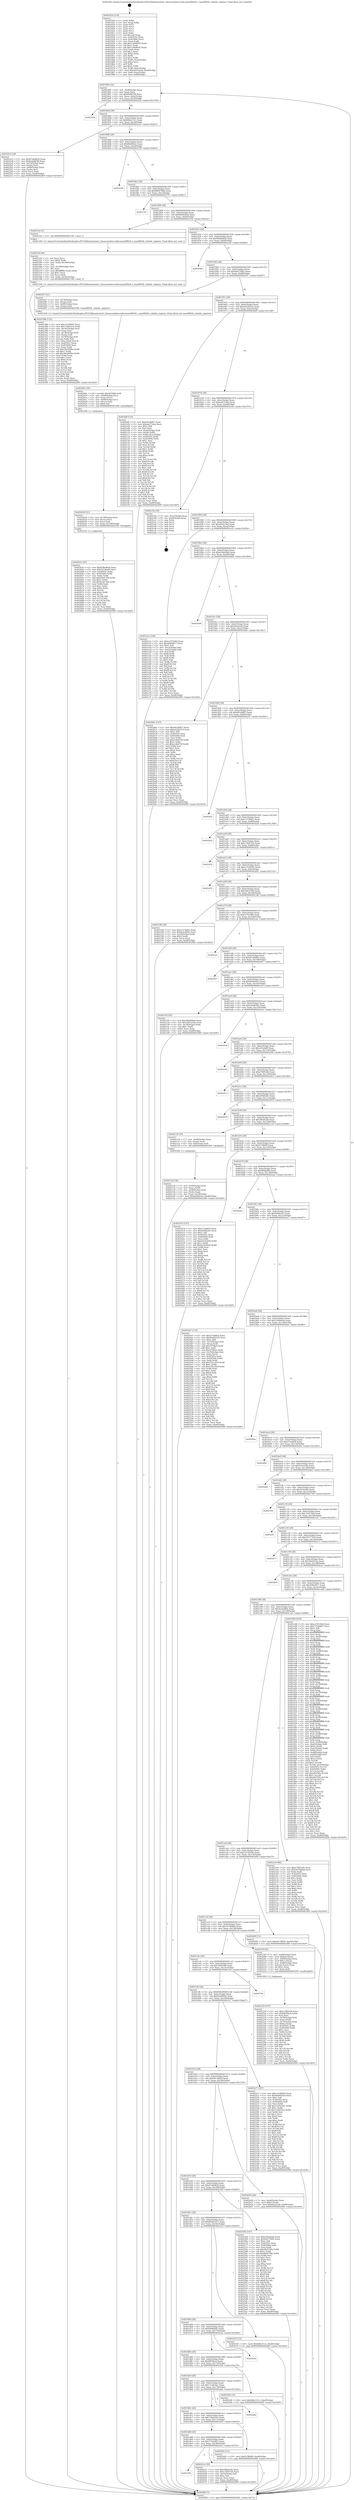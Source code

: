 digraph "0x401820" {
  label = "0x401820 (/mnt/c/Users/mathe/Desktop/tcc/POCII/binaries/extr_linuxsoundsoccodecsmax98926.c_max98926_volatile_register_Final-ollvm.out::main(0))"
  labelloc = "t"
  node[shape=record]

  Entry [label="",width=0.3,height=0.3,shape=circle,fillcolor=black,style=filled]
  "0x401894" [label="{
     0x401894 [32]\l
     | [instrs]\l
     &nbsp;&nbsp;0x401894 \<+6\>: mov -0xa8(%rbp),%eax\l
     &nbsp;&nbsp;0x40189a \<+2\>: mov %eax,%ecx\l
     &nbsp;&nbsp;0x40189c \<+6\>: sub $0x80d6f7f8,%ecx\l
     &nbsp;&nbsp;0x4018a2 \<+6\>: mov %eax,-0xbc(%rbp)\l
     &nbsp;&nbsp;0x4018a8 \<+6\>: mov %ecx,-0xc0(%rbp)\l
     &nbsp;&nbsp;0x4018ae \<+6\>: je 0000000000402920 \<main+0x1100\>\l
  }"]
  "0x402920" [label="{
     0x402920\l
  }", style=dashed]
  "0x4018b4" [label="{
     0x4018b4 [28]\l
     | [instrs]\l
     &nbsp;&nbsp;0x4018b4 \<+5\>: jmp 00000000004018b9 \<main+0x99\>\l
     &nbsp;&nbsp;0x4018b9 \<+6\>: mov -0xbc(%rbp),%eax\l
     &nbsp;&nbsp;0x4018bf \<+5\>: sub $0x84bc511c,%eax\l
     &nbsp;&nbsp;0x4018c4 \<+6\>: mov %eax,-0xc4(%rbp)\l
     &nbsp;&nbsp;0x4018ca \<+6\>: je 00000000004022a3 \<main+0xa83\>\l
  }"]
  Exit [label="",width=0.3,height=0.3,shape=circle,fillcolor=black,style=filled,peripheries=2]
  "0x4022a3" [label="{
     0x4022a3 [36]\l
     | [instrs]\l
     &nbsp;&nbsp;0x4022a3 \<+5\>: mov $0x67a6d628,%eax\l
     &nbsp;&nbsp;0x4022a8 \<+5\>: mov $0x62dd85fd,%ecx\l
     &nbsp;&nbsp;0x4022ad \<+4\>: mov -0x70(%rbp),%rdx\l
     &nbsp;&nbsp;0x4022b1 \<+2\>: mov (%rdx),%esi\l
     &nbsp;&nbsp;0x4022b3 \<+4\>: mov -0x80(%rbp),%rdx\l
     &nbsp;&nbsp;0x4022b7 \<+2\>: cmp (%rdx),%esi\l
     &nbsp;&nbsp;0x4022b9 \<+3\>: cmovl %ecx,%eax\l
     &nbsp;&nbsp;0x4022bc \<+6\>: mov %eax,-0xa8(%rbp)\l
     &nbsp;&nbsp;0x4022c2 \<+5\>: jmp 0000000000402f09 \<main+0x16e9\>\l
  }"]
  "0x4018d0" [label="{
     0x4018d0 [28]\l
     | [instrs]\l
     &nbsp;&nbsp;0x4018d0 \<+5\>: jmp 00000000004018d5 \<main+0xb5\>\l
     &nbsp;&nbsp;0x4018d5 \<+6\>: mov -0xbc(%rbp),%eax\l
     &nbsp;&nbsp;0x4018db \<+5\>: sub $0x86df4ba1,%eax\l
     &nbsp;&nbsp;0x4018e0 \<+6\>: mov %eax,-0xc8(%rbp)\l
     &nbsp;&nbsp;0x4018e6 \<+6\>: je 0000000000402109 \<main+0x8e9\>\l
  }"]
  "0x40263e" [label="{
     0x40263e [97]\l
     | [instrs]\l
     &nbsp;&nbsp;0x40263e \<+5\>: mov $0xb38e46a6,%eax\l
     &nbsp;&nbsp;0x402643 \<+5\>: mov $0x52140a56,%esi\l
     &nbsp;&nbsp;0x402648 \<+7\>: mov 0x40505c,%edx\l
     &nbsp;&nbsp;0x40264f \<+8\>: mov 0x405060,%r8d\l
     &nbsp;&nbsp;0x402657 \<+3\>: mov %edx,%r9d\l
     &nbsp;&nbsp;0x40265a \<+7\>: add $0xb5afc76b,%r9d\l
     &nbsp;&nbsp;0x402661 \<+4\>: sub $0x1,%r9d\l
     &nbsp;&nbsp;0x402665 \<+7\>: sub $0xb5afc76b,%r9d\l
     &nbsp;&nbsp;0x40266c \<+4\>: imul %r9d,%edx\l
     &nbsp;&nbsp;0x402670 \<+3\>: and $0x1,%edx\l
     &nbsp;&nbsp;0x402673 \<+3\>: cmp $0x0,%edx\l
     &nbsp;&nbsp;0x402676 \<+4\>: sete %r10b\l
     &nbsp;&nbsp;0x40267a \<+4\>: cmp $0xa,%r8d\l
     &nbsp;&nbsp;0x40267e \<+4\>: setl %r11b\l
     &nbsp;&nbsp;0x402682 \<+3\>: mov %r10b,%bl\l
     &nbsp;&nbsp;0x402685 \<+3\>: and %r11b,%bl\l
     &nbsp;&nbsp;0x402688 \<+3\>: xor %r11b,%r10b\l
     &nbsp;&nbsp;0x40268b \<+3\>: or %r10b,%bl\l
     &nbsp;&nbsp;0x40268e \<+3\>: test $0x1,%bl\l
     &nbsp;&nbsp;0x402691 \<+3\>: cmovne %esi,%eax\l
     &nbsp;&nbsp;0x402694 \<+6\>: mov %eax,-0xa8(%rbp)\l
     &nbsp;&nbsp;0x40269a \<+5\>: jmp 0000000000402f09 \<main+0x16e9\>\l
  }"]
  "0x402109" [label="{
     0x402109\l
  }", style=dashed]
  "0x4018ec" [label="{
     0x4018ec [28]\l
     | [instrs]\l
     &nbsp;&nbsp;0x4018ec \<+5\>: jmp 00000000004018f1 \<main+0xd1\>\l
     &nbsp;&nbsp;0x4018f1 \<+6\>: mov -0xbc(%rbp),%eax\l
     &nbsp;&nbsp;0x4018f7 \<+5\>: sub $0x88997b8b,%eax\l
     &nbsp;&nbsp;0x4018fc \<+6\>: mov %eax,-0xcc(%rbp)\l
     &nbsp;&nbsp;0x401902 \<+6\>: je 00000000004027d7 \<main+0xfb7\>\l
  }"]
  "0x402629" [label="{
     0x402629 [21]\l
     | [instrs]\l
     &nbsp;&nbsp;0x402629 \<+4\>: mov -0x78(%rbp),%rcx\l
     &nbsp;&nbsp;0x40262d \<+3\>: mov (%rcx),%rcx\l
     &nbsp;&nbsp;0x402630 \<+3\>: mov %rcx,%rdi\l
     &nbsp;&nbsp;0x402633 \<+6\>: mov %eax,-0x190(%rbp)\l
     &nbsp;&nbsp;0x402639 \<+5\>: call 0000000000401030 \<free@plt\>\l
     | [calls]\l
     &nbsp;&nbsp;0x401030 \{1\} (unknown)\l
  }"]
  "0x4027d7" [label="{
     0x4027d7\l
  }", style=dashed]
  "0x401908" [label="{
     0x401908 [28]\l
     | [instrs]\l
     &nbsp;&nbsp;0x401908 \<+5\>: jmp 000000000040190d \<main+0xed\>\l
     &nbsp;&nbsp;0x40190d \<+6\>: mov -0xbc(%rbp),%eax\l
     &nbsp;&nbsp;0x401913 \<+5\>: sub $0x8d49262d,%eax\l
     &nbsp;&nbsp;0x401918 \<+6\>: mov %eax,-0xd0(%rbp)\l
     &nbsp;&nbsp;0x40191e \<+6\>: je 000000000040235a \<main+0xb3a\>\l
  }"]
  "0x40260c" [label="{
     0x40260c [29]\l
     | [instrs]\l
     &nbsp;&nbsp;0x40260c \<+10\>: movabs $0x4030d6,%rdi\l
     &nbsp;&nbsp;0x402616 \<+4\>: mov -0x68(%rbp),%rcx\l
     &nbsp;&nbsp;0x40261a \<+2\>: mov %eax,(%rcx)\l
     &nbsp;&nbsp;0x40261c \<+4\>: mov -0x68(%rbp),%rcx\l
     &nbsp;&nbsp;0x402620 \<+2\>: mov (%rcx),%esi\l
     &nbsp;&nbsp;0x402622 \<+2\>: mov $0x0,%al\l
     &nbsp;&nbsp;0x402624 \<+5\>: call 0000000000401040 \<printf@plt\>\l
     | [calls]\l
     &nbsp;&nbsp;0x401040 \{1\} (unknown)\l
  }"]
  "0x40235a" [label="{
     0x40235a [5]\l
     | [instrs]\l
     &nbsp;&nbsp;0x40235a \<+5\>: call 0000000000401160 \<next_i\>\l
     | [calls]\l
     &nbsp;&nbsp;0x401160 \{1\} (/mnt/c/Users/mathe/Desktop/tcc/POCII/binaries/extr_linuxsoundsoccodecsmax98926.c_max98926_volatile_register_Final-ollvm.out::next_i)\l
  }"]
  "0x401924" [label="{
     0x401924 [28]\l
     | [instrs]\l
     &nbsp;&nbsp;0x401924 \<+5\>: jmp 0000000000401929 \<main+0x109\>\l
     &nbsp;&nbsp;0x401929 \<+6\>: mov -0xbc(%rbp),%eax\l
     &nbsp;&nbsp;0x40192f \<+5\>: sub $0x99b684b4,%eax\l
     &nbsp;&nbsp;0x401934 \<+6\>: mov %eax,-0xd4(%rbp)\l
     &nbsp;&nbsp;0x40193a \<+6\>: je 000000000040216d \<main+0x94d\>\l
  }"]
  "0x40238b" [label="{
     0x40238b [122]\l
     | [instrs]\l
     &nbsp;&nbsp;0x40238b \<+5\>: mov $0xc31d4092,%ecx\l
     &nbsp;&nbsp;0x402390 \<+5\>: mov $0x728a03c0,%edx\l
     &nbsp;&nbsp;0x402395 \<+6\>: mov -0x18c(%rbp),%esi\l
     &nbsp;&nbsp;0x40239b \<+3\>: imul %eax,%esi\l
     &nbsp;&nbsp;0x40239e \<+4\>: mov -0x78(%rbp),%rdi\l
     &nbsp;&nbsp;0x4023a2 \<+3\>: mov (%rdi),%rdi\l
     &nbsp;&nbsp;0x4023a5 \<+4\>: mov -0x70(%rbp),%r8\l
     &nbsp;&nbsp;0x4023a9 \<+3\>: movslq (%r8),%r8\l
     &nbsp;&nbsp;0x4023ac \<+4\>: mov %esi,(%rdi,%r8,4)\l
     &nbsp;&nbsp;0x4023b0 \<+7\>: mov 0x40505c,%eax\l
     &nbsp;&nbsp;0x4023b7 \<+7\>: mov 0x405060,%esi\l
     &nbsp;&nbsp;0x4023be \<+3\>: mov %eax,%r9d\l
     &nbsp;&nbsp;0x4023c1 \<+7\>: sub $0x56a489be,%r9d\l
     &nbsp;&nbsp;0x4023c8 \<+4\>: sub $0x1,%r9d\l
     &nbsp;&nbsp;0x4023cc \<+7\>: add $0x56a489be,%r9d\l
     &nbsp;&nbsp;0x4023d3 \<+4\>: imul %r9d,%eax\l
     &nbsp;&nbsp;0x4023d7 \<+3\>: and $0x1,%eax\l
     &nbsp;&nbsp;0x4023da \<+3\>: cmp $0x0,%eax\l
     &nbsp;&nbsp;0x4023dd \<+4\>: sete %r10b\l
     &nbsp;&nbsp;0x4023e1 \<+3\>: cmp $0xa,%esi\l
     &nbsp;&nbsp;0x4023e4 \<+4\>: setl %r11b\l
     &nbsp;&nbsp;0x4023e8 \<+3\>: mov %r10b,%bl\l
     &nbsp;&nbsp;0x4023eb \<+3\>: and %r11b,%bl\l
     &nbsp;&nbsp;0x4023ee \<+3\>: xor %r11b,%r10b\l
     &nbsp;&nbsp;0x4023f1 \<+3\>: or %r10b,%bl\l
     &nbsp;&nbsp;0x4023f4 \<+3\>: test $0x1,%bl\l
     &nbsp;&nbsp;0x4023f7 \<+3\>: cmovne %edx,%ecx\l
     &nbsp;&nbsp;0x4023fa \<+6\>: mov %ecx,-0xa8(%rbp)\l
     &nbsp;&nbsp;0x402400 \<+5\>: jmp 0000000000402f09 \<main+0x16e9\>\l
  }"]
  "0x40216d" [label="{
     0x40216d\l
  }", style=dashed]
  "0x401940" [label="{
     0x401940 [28]\l
     | [instrs]\l
     &nbsp;&nbsp;0x401940 \<+5\>: jmp 0000000000401945 \<main+0x125\>\l
     &nbsp;&nbsp;0x401945 \<+6\>: mov -0xbc(%rbp),%eax\l
     &nbsp;&nbsp;0x40194b \<+5\>: sub $0x9a475092,%eax\l
     &nbsp;&nbsp;0x401950 \<+6\>: mov %eax,-0xd8(%rbp)\l
     &nbsp;&nbsp;0x401956 \<+6\>: je 00000000004025f7 \<main+0xdd7\>\l
  }"]
  "0x40235f" [label="{
     0x40235f [44]\l
     | [instrs]\l
     &nbsp;&nbsp;0x40235f \<+2\>: xor %ecx,%ecx\l
     &nbsp;&nbsp;0x402361 \<+5\>: mov $0x2,%edx\l
     &nbsp;&nbsp;0x402366 \<+6\>: mov %edx,-0x188(%rbp)\l
     &nbsp;&nbsp;0x40236c \<+1\>: cltd\l
     &nbsp;&nbsp;0x40236d \<+6\>: mov -0x188(%rbp),%esi\l
     &nbsp;&nbsp;0x402373 \<+2\>: idiv %esi\l
     &nbsp;&nbsp;0x402375 \<+6\>: imul $0xfffffffe,%edx,%edx\l
     &nbsp;&nbsp;0x40237b \<+3\>: sub $0x1,%ecx\l
     &nbsp;&nbsp;0x40237e \<+2\>: sub %ecx,%edx\l
     &nbsp;&nbsp;0x402380 \<+6\>: mov %edx,-0x18c(%rbp)\l
     &nbsp;&nbsp;0x402386 \<+5\>: call 0000000000401160 \<next_i\>\l
     | [calls]\l
     &nbsp;&nbsp;0x401160 \{1\} (/mnt/c/Users/mathe/Desktop/tcc/POCII/binaries/extr_linuxsoundsoccodecsmax98926.c_max98926_volatile_register_Final-ollvm.out::next_i)\l
  }"]
  "0x4025f7" [label="{
     0x4025f7 [21]\l
     | [instrs]\l
     &nbsp;&nbsp;0x4025f7 \<+4\>: mov -0x78(%rbp),%rax\l
     &nbsp;&nbsp;0x4025fb \<+3\>: mov (%rax),%rdi\l
     &nbsp;&nbsp;0x4025fe \<+7\>: mov -0x88(%rbp),%rax\l
     &nbsp;&nbsp;0x402605 \<+2\>: mov (%rax),%esi\l
     &nbsp;&nbsp;0x402607 \<+5\>: call 0000000000401440 \<max98926_volatile_register\>\l
     | [calls]\l
     &nbsp;&nbsp;0x401440 \{1\} (/mnt/c/Users/mathe/Desktop/tcc/POCII/binaries/extr_linuxsoundsoccodecsmax98926.c_max98926_volatile_register_Final-ollvm.out::max98926_volatile_register)\l
  }"]
  "0x40195c" [label="{
     0x40195c [28]\l
     | [instrs]\l
     &nbsp;&nbsp;0x40195c \<+5\>: jmp 0000000000401961 \<main+0x141\>\l
     &nbsp;&nbsp;0x401961 \<+6\>: mov -0xbc(%rbp),%eax\l
     &nbsp;&nbsp;0x401967 \<+5\>: sub $0xa022b514,%eax\l
     &nbsp;&nbsp;0x40196c \<+6\>: mov %eax,-0xdc(%rbp)\l
     &nbsp;&nbsp;0x401972 \<+6\>: je 0000000000402bff \<main+0x13df\>\l
  }"]
  "0x402229" [label="{
     0x402229 [107]\l
     | [instrs]\l
     &nbsp;&nbsp;0x402229 \<+5\>: mov $0xe78f01dd,%ecx\l
     &nbsp;&nbsp;0x40222e \<+5\>: mov $0x6ff30bcb,%edx\l
     &nbsp;&nbsp;0x402233 \<+2\>: xor %esi,%esi\l
     &nbsp;&nbsp;0x402235 \<+4\>: mov -0x78(%rbp),%rdi\l
     &nbsp;&nbsp;0x402239 \<+3\>: mov %rax,(%rdi)\l
     &nbsp;&nbsp;0x40223c \<+4\>: mov -0x70(%rbp),%rax\l
     &nbsp;&nbsp;0x402240 \<+6\>: movl $0x0,(%rax)\l
     &nbsp;&nbsp;0x402246 \<+8\>: mov 0x40505c,%r8d\l
     &nbsp;&nbsp;0x40224e \<+8\>: mov 0x405060,%r9d\l
     &nbsp;&nbsp;0x402256 \<+3\>: sub $0x1,%esi\l
     &nbsp;&nbsp;0x402259 \<+3\>: mov %r8d,%r10d\l
     &nbsp;&nbsp;0x40225c \<+3\>: add %esi,%r10d\l
     &nbsp;&nbsp;0x40225f \<+4\>: imul %r10d,%r8d\l
     &nbsp;&nbsp;0x402263 \<+4\>: and $0x1,%r8d\l
     &nbsp;&nbsp;0x402267 \<+4\>: cmp $0x0,%r8d\l
     &nbsp;&nbsp;0x40226b \<+4\>: sete %r11b\l
     &nbsp;&nbsp;0x40226f \<+4\>: cmp $0xa,%r9d\l
     &nbsp;&nbsp;0x402273 \<+3\>: setl %bl\l
     &nbsp;&nbsp;0x402276 \<+3\>: mov %r11b,%r14b\l
     &nbsp;&nbsp;0x402279 \<+3\>: and %bl,%r14b\l
     &nbsp;&nbsp;0x40227c \<+3\>: xor %bl,%r11b\l
     &nbsp;&nbsp;0x40227f \<+3\>: or %r11b,%r14b\l
     &nbsp;&nbsp;0x402282 \<+4\>: test $0x1,%r14b\l
     &nbsp;&nbsp;0x402286 \<+3\>: cmovne %edx,%ecx\l
     &nbsp;&nbsp;0x402289 \<+6\>: mov %ecx,-0xa8(%rbp)\l
     &nbsp;&nbsp;0x40228f \<+5\>: jmp 0000000000402f09 \<main+0x16e9\>\l
  }"]
  "0x402bff" [label="{
     0x402bff [155]\l
     | [instrs]\l
     &nbsp;&nbsp;0x402bff \<+5\>: mov $0xb81dbfb7,%eax\l
     &nbsp;&nbsp;0x402c04 \<+5\>: mov $0xa4a73ebe,%ecx\l
     &nbsp;&nbsp;0x402c09 \<+2\>: mov $0x1,%dl\l
     &nbsp;&nbsp;0x402c0b \<+2\>: xor %esi,%esi\l
     &nbsp;&nbsp;0x402c0d \<+7\>: mov -0xa0(%rbp),%rdi\l
     &nbsp;&nbsp;0x402c14 \<+3\>: mov (%rdi),%r8d\l
     &nbsp;&nbsp;0x402c17 \<+4\>: mov %r8d,-0x2c(%rbp)\l
     &nbsp;&nbsp;0x402c1b \<+8\>: mov 0x40505c,%r8d\l
     &nbsp;&nbsp;0x402c23 \<+8\>: mov 0x405060,%r9d\l
     &nbsp;&nbsp;0x402c2b \<+3\>: sub $0x1,%esi\l
     &nbsp;&nbsp;0x402c2e \<+3\>: mov %r8d,%r10d\l
     &nbsp;&nbsp;0x402c31 \<+3\>: add %esi,%r10d\l
     &nbsp;&nbsp;0x402c34 \<+4\>: imul %r10d,%r8d\l
     &nbsp;&nbsp;0x402c38 \<+4\>: and $0x1,%r8d\l
     &nbsp;&nbsp;0x402c3c \<+4\>: cmp $0x0,%r8d\l
     &nbsp;&nbsp;0x402c40 \<+4\>: sete %r11b\l
     &nbsp;&nbsp;0x402c44 \<+4\>: cmp $0xa,%r9d\l
     &nbsp;&nbsp;0x402c48 \<+3\>: setl %bl\l
     &nbsp;&nbsp;0x402c4b \<+3\>: mov %r11b,%r14b\l
     &nbsp;&nbsp;0x402c4e \<+4\>: xor $0xff,%r14b\l
     &nbsp;&nbsp;0x402c52 \<+3\>: mov %bl,%r15b\l
     &nbsp;&nbsp;0x402c55 \<+4\>: xor $0xff,%r15b\l
     &nbsp;&nbsp;0x402c59 \<+3\>: xor $0x1,%dl\l
     &nbsp;&nbsp;0x402c5c \<+3\>: mov %r14b,%r12b\l
     &nbsp;&nbsp;0x402c5f \<+4\>: and $0xff,%r12b\l
     &nbsp;&nbsp;0x402c63 \<+3\>: and %dl,%r11b\l
     &nbsp;&nbsp;0x402c66 \<+3\>: mov %r15b,%r13b\l
     &nbsp;&nbsp;0x402c69 \<+4\>: and $0xff,%r13b\l
     &nbsp;&nbsp;0x402c6d \<+2\>: and %dl,%bl\l
     &nbsp;&nbsp;0x402c6f \<+3\>: or %r11b,%r12b\l
     &nbsp;&nbsp;0x402c72 \<+3\>: or %bl,%r13b\l
     &nbsp;&nbsp;0x402c75 \<+3\>: xor %r13b,%r12b\l
     &nbsp;&nbsp;0x402c78 \<+3\>: or %r15b,%r14b\l
     &nbsp;&nbsp;0x402c7b \<+4\>: xor $0xff,%r14b\l
     &nbsp;&nbsp;0x402c7f \<+3\>: or $0x1,%dl\l
     &nbsp;&nbsp;0x402c82 \<+3\>: and %dl,%r14b\l
     &nbsp;&nbsp;0x402c85 \<+3\>: or %r14b,%r12b\l
     &nbsp;&nbsp;0x402c88 \<+4\>: test $0x1,%r12b\l
     &nbsp;&nbsp;0x402c8c \<+3\>: cmovne %ecx,%eax\l
     &nbsp;&nbsp;0x402c8f \<+6\>: mov %eax,-0xa8(%rbp)\l
     &nbsp;&nbsp;0x402c95 \<+5\>: jmp 0000000000402f09 \<main+0x16e9\>\l
  }"]
  "0x401978" [label="{
     0x401978 [28]\l
     | [instrs]\l
     &nbsp;&nbsp;0x401978 \<+5\>: jmp 000000000040197d \<main+0x15d\>\l
     &nbsp;&nbsp;0x40197d \<+6\>: mov -0xbc(%rbp),%eax\l
     &nbsp;&nbsp;0x401983 \<+5\>: sub $0xa4a73ebe,%eax\l
     &nbsp;&nbsp;0x401988 \<+6\>: mov %eax,-0xe0(%rbp)\l
     &nbsp;&nbsp;0x40198e \<+6\>: je 0000000000402c9a \<main+0x147a\>\l
  }"]
  "0x40212b" [label="{
     0x40212b [36]\l
     | [instrs]\l
     &nbsp;&nbsp;0x40212b \<+7\>: mov -0x90(%rbp),%rdi\l
     &nbsp;&nbsp;0x402132 \<+2\>: mov %eax,(%rdi)\l
     &nbsp;&nbsp;0x402134 \<+7\>: mov -0x90(%rbp),%rdi\l
     &nbsp;&nbsp;0x40213b \<+2\>: mov (%rdi),%eax\l
     &nbsp;&nbsp;0x40213d \<+3\>: mov %eax,-0x34(%rbp)\l
     &nbsp;&nbsp;0x402140 \<+10\>: movl $0xde69d3e3,-0xa8(%rbp)\l
     &nbsp;&nbsp;0x40214a \<+5\>: jmp 0000000000402f09 \<main+0x16e9\>\l
  }"]
  "0x402c9a" [label="{
     0x402c9a [18]\l
     | [instrs]\l
     &nbsp;&nbsp;0x402c9a \<+3\>: mov -0x2c(%rbp),%eax\l
     &nbsp;&nbsp;0x402c9d \<+4\>: lea -0x28(%rbp),%rsp\l
     &nbsp;&nbsp;0x402ca1 \<+1\>: pop %rbx\l
     &nbsp;&nbsp;0x402ca2 \<+2\>: pop %r12\l
     &nbsp;&nbsp;0x402ca4 \<+2\>: pop %r13\l
     &nbsp;&nbsp;0x402ca6 \<+2\>: pop %r14\l
     &nbsp;&nbsp;0x402ca8 \<+2\>: pop %r15\l
     &nbsp;&nbsp;0x402caa \<+1\>: pop %rbp\l
     &nbsp;&nbsp;0x402cab \<+1\>: ret\l
  }"]
  "0x401994" [label="{
     0x401994 [28]\l
     | [instrs]\l
     &nbsp;&nbsp;0x401994 \<+5\>: jmp 0000000000401999 \<main+0x179\>\l
     &nbsp;&nbsp;0x401999 \<+6\>: mov -0xbc(%rbp),%eax\l
     &nbsp;&nbsp;0x40199f \<+5\>: sub $0xa835c5e4,%eax\l
     &nbsp;&nbsp;0x4019a4 \<+6\>: mov %eax,-0xe4(%rbp)\l
     &nbsp;&nbsp;0x4019aa \<+6\>: je 0000000000401e1a \<main+0x5fa\>\l
  }"]
  "0x401df4" [label="{
     0x401df4\l
  }", style=dashed]
  "0x401e1a" [label="{
     0x401e1a [106]\l
     | [instrs]\l
     &nbsp;&nbsp;0x401e1a \<+5\>: mov $0xce70166d,%eax\l
     &nbsp;&nbsp;0x401e1f \<+5\>: mov $0x498ef917,%ecx\l
     &nbsp;&nbsp;0x401e24 \<+2\>: mov $0x1,%dl\l
     &nbsp;&nbsp;0x401e26 \<+7\>: mov -0xa2(%rbp),%sil\l
     &nbsp;&nbsp;0x401e2d \<+7\>: mov -0xa1(%rbp),%dil\l
     &nbsp;&nbsp;0x401e34 \<+3\>: mov %sil,%r8b\l
     &nbsp;&nbsp;0x401e37 \<+4\>: xor $0xff,%r8b\l
     &nbsp;&nbsp;0x401e3b \<+3\>: mov %dil,%r9b\l
     &nbsp;&nbsp;0x401e3e \<+4\>: xor $0xff,%r9b\l
     &nbsp;&nbsp;0x401e42 \<+3\>: xor $0x1,%dl\l
     &nbsp;&nbsp;0x401e45 \<+3\>: mov %r8b,%r10b\l
     &nbsp;&nbsp;0x401e48 \<+4\>: and $0xff,%r10b\l
     &nbsp;&nbsp;0x401e4c \<+3\>: and %dl,%sil\l
     &nbsp;&nbsp;0x401e4f \<+3\>: mov %r9b,%r11b\l
     &nbsp;&nbsp;0x401e52 \<+4\>: and $0xff,%r11b\l
     &nbsp;&nbsp;0x401e56 \<+3\>: and %dl,%dil\l
     &nbsp;&nbsp;0x401e59 \<+3\>: or %sil,%r10b\l
     &nbsp;&nbsp;0x401e5c \<+3\>: or %dil,%r11b\l
     &nbsp;&nbsp;0x401e5f \<+3\>: xor %r11b,%r10b\l
     &nbsp;&nbsp;0x401e62 \<+3\>: or %r9b,%r8b\l
     &nbsp;&nbsp;0x401e65 \<+4\>: xor $0xff,%r8b\l
     &nbsp;&nbsp;0x401e69 \<+3\>: or $0x1,%dl\l
     &nbsp;&nbsp;0x401e6c \<+3\>: and %dl,%r8b\l
     &nbsp;&nbsp;0x401e6f \<+3\>: or %r8b,%r10b\l
     &nbsp;&nbsp;0x401e72 \<+4\>: test $0x1,%r10b\l
     &nbsp;&nbsp;0x401e76 \<+3\>: cmovne %ecx,%eax\l
     &nbsp;&nbsp;0x401e79 \<+6\>: mov %eax,-0xa8(%rbp)\l
     &nbsp;&nbsp;0x401e7f \<+5\>: jmp 0000000000402f09 \<main+0x16e9\>\l
  }"]
  "0x4019b0" [label="{
     0x4019b0 [28]\l
     | [instrs]\l
     &nbsp;&nbsp;0x4019b0 \<+5\>: jmp 00000000004019b5 \<main+0x195\>\l
     &nbsp;&nbsp;0x4019b5 \<+6\>: mov -0xbc(%rbp),%eax\l
     &nbsp;&nbsp;0x4019bb \<+5\>: sub $0xb38e46a6,%eax\l
     &nbsp;&nbsp;0x4019c0 \<+6\>: mov %eax,-0xe8(%rbp)\l
     &nbsp;&nbsp;0x4019c6 \<+6\>: je 0000000000402dd4 \<main+0x15b4\>\l
  }"]
  "0x402f09" [label="{
     0x402f09 [5]\l
     | [instrs]\l
     &nbsp;&nbsp;0x402f09 \<+5\>: jmp 0000000000401894 \<main+0x74\>\l
  }"]
  "0x401820" [label="{
     0x401820 [116]\l
     | [instrs]\l
     &nbsp;&nbsp;0x401820 \<+1\>: push %rbp\l
     &nbsp;&nbsp;0x401821 \<+3\>: mov %rsp,%rbp\l
     &nbsp;&nbsp;0x401824 \<+2\>: push %r15\l
     &nbsp;&nbsp;0x401826 \<+2\>: push %r14\l
     &nbsp;&nbsp;0x401828 \<+2\>: push %r13\l
     &nbsp;&nbsp;0x40182a \<+2\>: push %r12\l
     &nbsp;&nbsp;0x40182c \<+1\>: push %rbx\l
     &nbsp;&nbsp;0x40182d \<+7\>: sub $0x1a8,%rsp\l
     &nbsp;&nbsp;0x401834 \<+7\>: mov 0x40505c,%eax\l
     &nbsp;&nbsp;0x40183b \<+7\>: mov 0x405060,%ecx\l
     &nbsp;&nbsp;0x401842 \<+2\>: mov %eax,%edx\l
     &nbsp;&nbsp;0x401844 \<+6\>: add $0x1c6b8b50,%edx\l
     &nbsp;&nbsp;0x40184a \<+3\>: sub $0x1,%edx\l
     &nbsp;&nbsp;0x40184d \<+6\>: sub $0x1c6b8b50,%edx\l
     &nbsp;&nbsp;0x401853 \<+3\>: imul %edx,%eax\l
     &nbsp;&nbsp;0x401856 \<+3\>: and $0x1,%eax\l
     &nbsp;&nbsp;0x401859 \<+3\>: cmp $0x0,%eax\l
     &nbsp;&nbsp;0x40185c \<+4\>: sete %r8b\l
     &nbsp;&nbsp;0x401860 \<+4\>: and $0x1,%r8b\l
     &nbsp;&nbsp;0x401864 \<+7\>: mov %r8b,-0xa2(%rbp)\l
     &nbsp;&nbsp;0x40186b \<+3\>: cmp $0xa,%ecx\l
     &nbsp;&nbsp;0x40186e \<+4\>: setl %r8b\l
     &nbsp;&nbsp;0x401872 \<+4\>: and $0x1,%r8b\l
     &nbsp;&nbsp;0x401876 \<+7\>: mov %r8b,-0xa1(%rbp)\l
     &nbsp;&nbsp;0x40187d \<+10\>: movl $0xa835c5e4,-0xa8(%rbp)\l
     &nbsp;&nbsp;0x401887 \<+6\>: mov %edi,-0xac(%rbp)\l
     &nbsp;&nbsp;0x40188d \<+7\>: mov %rsi,-0xb8(%rbp)\l
  }"]
  "0x40201e" [label="{
     0x40201e [30]\l
     | [instrs]\l
     &nbsp;&nbsp;0x40201e \<+5\>: mov $0xefb40ce8,%eax\l
     &nbsp;&nbsp;0x402023 \<+5\>: mov $0xc18d57eb,%ecx\l
     &nbsp;&nbsp;0x402028 \<+3\>: mov -0x35(%rbp),%dl\l
     &nbsp;&nbsp;0x40202b \<+3\>: test $0x1,%dl\l
     &nbsp;&nbsp;0x40202e \<+3\>: cmovne %ecx,%eax\l
     &nbsp;&nbsp;0x402031 \<+6\>: mov %eax,-0xa8(%rbp)\l
     &nbsp;&nbsp;0x402037 \<+5\>: jmp 0000000000402f09 \<main+0x16e9\>\l
  }"]
  "0x402dd4" [label="{
     0x402dd4\l
  }", style=dashed]
  "0x4019cc" [label="{
     0x4019cc [28]\l
     | [instrs]\l
     &nbsp;&nbsp;0x4019cc \<+5\>: jmp 00000000004019d1 \<main+0x1b1\>\l
     &nbsp;&nbsp;0x4019d1 \<+6\>: mov -0xbc(%rbp),%eax\l
     &nbsp;&nbsp;0x4019d7 \<+5\>: sub $0xb4acfca9,%eax\l
     &nbsp;&nbsp;0x4019dc \<+6\>: mov %eax,-0xec(%rbp)\l
     &nbsp;&nbsp;0x4019e2 \<+6\>: je 0000000000402b6c \<main+0x134c\>\l
  }"]
  "0x401dd8" [label="{
     0x401dd8 [28]\l
     | [instrs]\l
     &nbsp;&nbsp;0x401dd8 \<+5\>: jmp 0000000000401ddd \<main+0x5bd\>\l
     &nbsp;&nbsp;0x401ddd \<+6\>: mov -0xbc(%rbp),%eax\l
     &nbsp;&nbsp;0x401de3 \<+5\>: sub $0x735ab807,%eax\l
     &nbsp;&nbsp;0x401de8 \<+6\>: mov %eax,-0x180(%rbp)\l
     &nbsp;&nbsp;0x401dee \<+6\>: je 000000000040201e \<main+0x7fe\>\l
  }"]
  "0x402b6c" [label="{
     0x402b6c [147]\l
     | [instrs]\l
     &nbsp;&nbsp;0x402b6c \<+5\>: mov $0xb81dbfb7,%eax\l
     &nbsp;&nbsp;0x402b71 \<+5\>: mov $0xa022b514,%ecx\l
     &nbsp;&nbsp;0x402b76 \<+2\>: mov $0x1,%dl\l
     &nbsp;&nbsp;0x402b78 \<+7\>: mov 0x40505c,%esi\l
     &nbsp;&nbsp;0x402b7f \<+7\>: mov 0x405060,%edi\l
     &nbsp;&nbsp;0x402b86 \<+3\>: mov %esi,%r8d\l
     &nbsp;&nbsp;0x402b89 \<+7\>: add $0xa1db478f,%r8d\l
     &nbsp;&nbsp;0x402b90 \<+4\>: sub $0x1,%r8d\l
     &nbsp;&nbsp;0x402b94 \<+7\>: sub $0xa1db478f,%r8d\l
     &nbsp;&nbsp;0x402b9b \<+4\>: imul %r8d,%esi\l
     &nbsp;&nbsp;0x402b9f \<+3\>: and $0x1,%esi\l
     &nbsp;&nbsp;0x402ba2 \<+3\>: cmp $0x0,%esi\l
     &nbsp;&nbsp;0x402ba5 \<+4\>: sete %r9b\l
     &nbsp;&nbsp;0x402ba9 \<+3\>: cmp $0xa,%edi\l
     &nbsp;&nbsp;0x402bac \<+4\>: setl %r10b\l
     &nbsp;&nbsp;0x402bb0 \<+3\>: mov %r9b,%r11b\l
     &nbsp;&nbsp;0x402bb3 \<+4\>: xor $0xff,%r11b\l
     &nbsp;&nbsp;0x402bb7 \<+3\>: mov %r10b,%bl\l
     &nbsp;&nbsp;0x402bba \<+3\>: xor $0xff,%bl\l
     &nbsp;&nbsp;0x402bbd \<+3\>: xor $0x0,%dl\l
     &nbsp;&nbsp;0x402bc0 \<+3\>: mov %r11b,%r14b\l
     &nbsp;&nbsp;0x402bc3 \<+4\>: and $0x0,%r14b\l
     &nbsp;&nbsp;0x402bc7 \<+3\>: and %dl,%r9b\l
     &nbsp;&nbsp;0x402bca \<+3\>: mov %bl,%r15b\l
     &nbsp;&nbsp;0x402bcd \<+4\>: and $0x0,%r15b\l
     &nbsp;&nbsp;0x402bd1 \<+3\>: and %dl,%r10b\l
     &nbsp;&nbsp;0x402bd4 \<+3\>: or %r9b,%r14b\l
     &nbsp;&nbsp;0x402bd7 \<+3\>: or %r10b,%r15b\l
     &nbsp;&nbsp;0x402bda \<+3\>: xor %r15b,%r14b\l
     &nbsp;&nbsp;0x402bdd \<+3\>: or %bl,%r11b\l
     &nbsp;&nbsp;0x402be0 \<+4\>: xor $0xff,%r11b\l
     &nbsp;&nbsp;0x402be4 \<+3\>: or $0x0,%dl\l
     &nbsp;&nbsp;0x402be7 \<+3\>: and %dl,%r11b\l
     &nbsp;&nbsp;0x402bea \<+3\>: or %r11b,%r14b\l
     &nbsp;&nbsp;0x402bed \<+4\>: test $0x1,%r14b\l
     &nbsp;&nbsp;0x402bf1 \<+3\>: cmovne %ecx,%eax\l
     &nbsp;&nbsp;0x402bf4 \<+6\>: mov %eax,-0xa8(%rbp)\l
     &nbsp;&nbsp;0x402bfa \<+5\>: jmp 0000000000402f09 \<main+0x16e9\>\l
  }"]
  "0x4019e8" [label="{
     0x4019e8 [28]\l
     | [instrs]\l
     &nbsp;&nbsp;0x4019e8 \<+5\>: jmp 00000000004019ed \<main+0x1cd\>\l
     &nbsp;&nbsp;0x4019ed \<+6\>: mov -0xbc(%rbp),%eax\l
     &nbsp;&nbsp;0x4019f3 \<+5\>: sub $0xb81dbfb7,%eax\l
     &nbsp;&nbsp;0x4019f8 \<+6\>: mov %eax,-0xf0(%rbp)\l
     &nbsp;&nbsp;0x4019fe \<+6\>: je 0000000000402ef1 \<main+0x16d1\>\l
  }"]
  "0x402405" [label="{
     0x402405 [15]\l
     | [instrs]\l
     &nbsp;&nbsp;0x402405 \<+10\>: movl $0xf15f60f9,-0xa8(%rbp)\l
     &nbsp;&nbsp;0x40240f \<+5\>: jmp 0000000000402f09 \<main+0x16e9\>\l
  }"]
  "0x402ef1" [label="{
     0x402ef1\l
  }", style=dashed]
  "0x401a04" [label="{
     0x401a04 [28]\l
     | [instrs]\l
     &nbsp;&nbsp;0x401a04 \<+5\>: jmp 0000000000401a09 \<main+0x1e9\>\l
     &nbsp;&nbsp;0x401a09 \<+6\>: mov -0xbc(%rbp),%eax\l
     &nbsp;&nbsp;0x401a0f \<+5\>: sub $0xc1278de2,%eax\l
     &nbsp;&nbsp;0x401a14 \<+6\>: mov %eax,-0xf4(%rbp)\l
     &nbsp;&nbsp;0x401a1a \<+6\>: je 0000000000402b2d \<main+0x130d\>\l
  }"]
  "0x401dbc" [label="{
     0x401dbc [28]\l
     | [instrs]\l
     &nbsp;&nbsp;0x401dbc \<+5\>: jmp 0000000000401dc1 \<main+0x5a1\>\l
     &nbsp;&nbsp;0x401dc1 \<+6\>: mov -0xbc(%rbp),%eax\l
     &nbsp;&nbsp;0x401dc7 \<+5\>: sub $0x728a03c0,%eax\l
     &nbsp;&nbsp;0x401dcc \<+6\>: mov %eax,-0x17c(%rbp)\l
     &nbsp;&nbsp;0x401dd2 \<+6\>: je 0000000000402405 \<main+0xbe5\>\l
  }"]
  "0x402b2d" [label="{
     0x402b2d\l
  }", style=dashed]
  "0x401a20" [label="{
     0x401a20 [28]\l
     | [instrs]\l
     &nbsp;&nbsp;0x401a20 \<+5\>: jmp 0000000000401a25 \<main+0x205\>\l
     &nbsp;&nbsp;0x401a25 \<+6\>: mov -0xbc(%rbp),%eax\l
     &nbsp;&nbsp;0x401a2b \<+5\>: sub $0xc18d57eb,%eax\l
     &nbsp;&nbsp;0x401a30 \<+6\>: mov %eax,-0xf8(%rbp)\l
     &nbsp;&nbsp;0x401a36 \<+6\>: je 000000000040203c \<main+0x81c\>\l
  }"]
  "0x402ada" [label="{
     0x402ada\l
  }", style=dashed]
  "0x40203c" [label="{
     0x40203c\l
  }", style=dashed]
  "0x401a3c" [label="{
     0x401a3c [28]\l
     | [instrs]\l
     &nbsp;&nbsp;0x401a3c \<+5\>: jmp 0000000000401a41 \<main+0x221\>\l
     &nbsp;&nbsp;0x401a41 \<+6\>: mov -0xbc(%rbp),%eax\l
     &nbsp;&nbsp;0x401a47 \<+5\>: sub $0xc31d4092,%eax\l
     &nbsp;&nbsp;0x401a4c \<+6\>: mov %eax,-0xfc(%rbp)\l
     &nbsp;&nbsp;0x401a52 \<+6\>: je 0000000000402d5c \<main+0x153c\>\l
  }"]
  "0x401da0" [label="{
     0x401da0 [28]\l
     | [instrs]\l
     &nbsp;&nbsp;0x401da0 \<+5\>: jmp 0000000000401da5 \<main+0x585\>\l
     &nbsp;&nbsp;0x401da5 \<+6\>: mov -0xbc(%rbp),%eax\l
     &nbsp;&nbsp;0x401dab \<+5\>: sub $0x71cde5a1,%eax\l
     &nbsp;&nbsp;0x401db0 \<+6\>: mov %eax,-0x178(%rbp)\l
     &nbsp;&nbsp;0x401db6 \<+6\>: je 0000000000402ada \<main+0x12ba\>\l
  }"]
  "0x402d5c" [label="{
     0x402d5c\l
  }", style=dashed]
  "0x401a58" [label="{
     0x401a58 [28]\l
     | [instrs]\l
     &nbsp;&nbsp;0x401a58 \<+5\>: jmp 0000000000401a5d \<main+0x23d\>\l
     &nbsp;&nbsp;0x401a5d \<+6\>: mov -0xbc(%rbp),%eax\l
     &nbsp;&nbsp;0x401a63 \<+5\>: sub $0xc6632246,%eax\l
     &nbsp;&nbsp;0x401a68 \<+6\>: mov %eax,-0x100(%rbp)\l
     &nbsp;&nbsp;0x401a6e \<+6\>: je 000000000040218b \<main+0x96b\>\l
  }"]
  "0x402294" [label="{
     0x402294 [15]\l
     | [instrs]\l
     &nbsp;&nbsp;0x402294 \<+10\>: movl $0x84bc511c,-0xa8(%rbp)\l
     &nbsp;&nbsp;0x40229e \<+5\>: jmp 0000000000402f09 \<main+0x16e9\>\l
  }"]
  "0x40218b" [label="{
     0x40218b [30]\l
     | [instrs]\l
     &nbsp;&nbsp;0x40218b \<+5\>: mov $0xc1278de2,%eax\l
     &nbsp;&nbsp;0x402190 \<+5\>: mov $0x4a2e090a,%ecx\l
     &nbsp;&nbsp;0x402195 \<+3\>: mov -0x34(%rbp),%edx\l
     &nbsp;&nbsp;0x402198 \<+3\>: cmp $0x0,%edx\l
     &nbsp;&nbsp;0x40219b \<+3\>: cmove %ecx,%eax\l
     &nbsp;&nbsp;0x40219e \<+6\>: mov %eax,-0xa8(%rbp)\l
     &nbsp;&nbsp;0x4021a4 \<+5\>: jmp 0000000000402f09 \<main+0x16e9\>\l
  }"]
  "0x401a74" [label="{
     0x401a74 [28]\l
     | [instrs]\l
     &nbsp;&nbsp;0x401a74 \<+5\>: jmp 0000000000401a79 \<main+0x259\>\l
     &nbsp;&nbsp;0x401a79 \<+6\>: mov -0xbc(%rbp),%eax\l
     &nbsp;&nbsp;0x401a7f \<+5\>: sub $0xce70166d,%eax\l
     &nbsp;&nbsp;0x401a84 \<+6\>: mov %eax,-0x104(%rbp)\l
     &nbsp;&nbsp;0x401a8a \<+6\>: je 0000000000402cac \<main+0x148c\>\l
  }"]
  "0x401d84" [label="{
     0x401d84 [28]\l
     | [instrs]\l
     &nbsp;&nbsp;0x401d84 \<+5\>: jmp 0000000000401d89 \<main+0x569\>\l
     &nbsp;&nbsp;0x401d89 \<+6\>: mov -0xbc(%rbp),%eax\l
     &nbsp;&nbsp;0x401d8f \<+5\>: sub $0x6ff30bcb,%eax\l
     &nbsp;&nbsp;0x401d94 \<+6\>: mov %eax,-0x174(%rbp)\l
     &nbsp;&nbsp;0x401d9a \<+6\>: je 0000000000402294 \<main+0xa74\>\l
  }"]
  "0x402cac" [label="{
     0x402cac\l
  }", style=dashed]
  "0x401a90" [label="{
     0x401a90 [28]\l
     | [instrs]\l
     &nbsp;&nbsp;0x401a90 \<+5\>: jmp 0000000000401a95 \<main+0x275\>\l
     &nbsp;&nbsp;0x401a95 \<+6\>: mov -0xbc(%rbp),%eax\l
     &nbsp;&nbsp;0x401a9b \<+5\>: sub $0xd7cd6d85,%eax\l
     &nbsp;&nbsp;0x401aa0 \<+6\>: mov %eax,-0x108(%rbp)\l
     &nbsp;&nbsp;0x401aa6 \<+6\>: je 0000000000402097 \<main+0x877\>\l
  }"]
  "0x402e2a" [label="{
     0x402e2a\l
  }", style=dashed]
  "0x402097" [label="{
     0x402097\l
  }", style=dashed]
  "0x401aac" [label="{
     0x401aac [28]\l
     | [instrs]\l
     &nbsp;&nbsp;0x401aac \<+5\>: jmp 0000000000401ab1 \<main+0x291\>\l
     &nbsp;&nbsp;0x401ab1 \<+6\>: mov -0xbc(%rbp),%eax\l
     &nbsp;&nbsp;0x401ab7 \<+5\>: sub $0xde69d3e3,%eax\l
     &nbsp;&nbsp;0x401abc \<+6\>: mov %eax,-0x10c(%rbp)\l
     &nbsp;&nbsp;0x401ac2 \<+6\>: je 000000000040214f \<main+0x92f\>\l
  }"]
  "0x401d68" [label="{
     0x401d68 [28]\l
     | [instrs]\l
     &nbsp;&nbsp;0x401d68 \<+5\>: jmp 0000000000401d6d \<main+0x54d\>\l
     &nbsp;&nbsp;0x401d6d \<+6\>: mov -0xbc(%rbp),%eax\l
     &nbsp;&nbsp;0x401d73 \<+5\>: sub $0x6b8fdd4c,%eax\l
     &nbsp;&nbsp;0x401d78 \<+6\>: mov %eax,-0x170(%rbp)\l
     &nbsp;&nbsp;0x401d7e \<+6\>: je 0000000000402e2a \<main+0x160a\>\l
  }"]
  "0x40214f" [label="{
     0x40214f [30]\l
     | [instrs]\l
     &nbsp;&nbsp;0x40214f \<+5\>: mov $0x99b684b4,%eax\l
     &nbsp;&nbsp;0x402154 \<+5\>: mov $0xc6632246,%ecx\l
     &nbsp;&nbsp;0x402159 \<+3\>: mov -0x34(%rbp),%edx\l
     &nbsp;&nbsp;0x40215c \<+3\>: cmp $0x1,%edx\l
     &nbsp;&nbsp;0x40215f \<+3\>: cmovl %ecx,%eax\l
     &nbsp;&nbsp;0x402162 \<+6\>: mov %eax,-0xa8(%rbp)\l
     &nbsp;&nbsp;0x402168 \<+5\>: jmp 0000000000402f09 \<main+0x16e9\>\l
  }"]
  "0x401ac8" [label="{
     0x401ac8 [28]\l
     | [instrs]\l
     &nbsp;&nbsp;0x401ac8 \<+5\>: jmp 0000000000401acd \<main+0x2ad\>\l
     &nbsp;&nbsp;0x401acd \<+6\>: mov -0xbc(%rbp),%eax\l
     &nbsp;&nbsp;0x401ad3 \<+5\>: sub $0xe0ed036e,%eax\l
     &nbsp;&nbsp;0x401ad8 \<+6\>: mov %eax,-0x110(%rbp)\l
     &nbsp;&nbsp;0x401ade \<+6\>: je 000000000040293e \<main+0x111e\>\l
  }"]
  "0x402555" [label="{
     0x402555 [15]\l
     | [instrs]\l
     &nbsp;&nbsp;0x402555 \<+10\>: movl $0x84bc511c,-0xa8(%rbp)\l
     &nbsp;&nbsp;0x40255f \<+5\>: jmp 0000000000402f09 \<main+0x16e9\>\l
  }"]
  "0x40293e" [label="{
     0x40293e\l
  }", style=dashed]
  "0x401ae4" [label="{
     0x401ae4 [28]\l
     | [instrs]\l
     &nbsp;&nbsp;0x401ae4 \<+5\>: jmp 0000000000401ae9 \<main+0x2c9\>\l
     &nbsp;&nbsp;0x401ae9 \<+6\>: mov -0xbc(%rbp),%eax\l
     &nbsp;&nbsp;0x401aef \<+5\>: sub $0xe30c6af9,%eax\l
     &nbsp;&nbsp;0x401af4 \<+6\>: mov %eax,-0x114(%rbp)\l
     &nbsp;&nbsp;0x401afa \<+6\>: je 0000000000402e96 \<main+0x1676\>\l
  }"]
  "0x401d4c" [label="{
     0x401d4c [28]\l
     | [instrs]\l
     &nbsp;&nbsp;0x401d4c \<+5\>: jmp 0000000000401d51 \<main+0x531\>\l
     &nbsp;&nbsp;0x401d51 \<+6\>: mov -0xbc(%rbp),%eax\l
     &nbsp;&nbsp;0x401d57 \<+5\>: sub $0x69eb5225,%eax\l
     &nbsp;&nbsp;0x401d5c \<+6\>: mov %eax,-0x16c(%rbp)\l
     &nbsp;&nbsp;0x401d62 \<+6\>: je 0000000000402555 \<main+0xd35\>\l
  }"]
  "0x402e96" [label="{
     0x402e96\l
  }", style=dashed]
  "0x401b00" [label="{
     0x401b00 [28]\l
     | [instrs]\l
     &nbsp;&nbsp;0x401b00 \<+5\>: jmp 0000000000401b05 \<main+0x2e5\>\l
     &nbsp;&nbsp;0x401b05 \<+6\>: mov -0xbc(%rbp),%eax\l
     &nbsp;&nbsp;0x401b0b \<+5\>: sub $0xe78f01dd,%eax\l
     &nbsp;&nbsp;0x401b10 \<+6\>: mov %eax,-0x118(%rbp)\l
     &nbsp;&nbsp;0x401b16 \<+6\>: je 0000000000402d12 \<main+0x14f2\>\l
  }"]
  "0x402564" [label="{
     0x402564 [147]\l
     | [instrs]\l
     &nbsp;&nbsp;0x402564 \<+5\>: mov $0xb38e46a6,%eax\l
     &nbsp;&nbsp;0x402569 \<+5\>: mov $0x9a475092,%ecx\l
     &nbsp;&nbsp;0x40256e \<+2\>: mov $0x1,%dl\l
     &nbsp;&nbsp;0x402570 \<+7\>: mov 0x40505c,%esi\l
     &nbsp;&nbsp;0x402577 \<+7\>: mov 0x405060,%edi\l
     &nbsp;&nbsp;0x40257e \<+3\>: mov %esi,%r8d\l
     &nbsp;&nbsp;0x402581 \<+7\>: sub $0x6fe9708e,%r8d\l
     &nbsp;&nbsp;0x402588 \<+4\>: sub $0x1,%r8d\l
     &nbsp;&nbsp;0x40258c \<+7\>: add $0x6fe9708e,%r8d\l
     &nbsp;&nbsp;0x402593 \<+4\>: imul %r8d,%esi\l
     &nbsp;&nbsp;0x402597 \<+3\>: and $0x1,%esi\l
     &nbsp;&nbsp;0x40259a \<+3\>: cmp $0x0,%esi\l
     &nbsp;&nbsp;0x40259d \<+4\>: sete %r9b\l
     &nbsp;&nbsp;0x4025a1 \<+3\>: cmp $0xa,%edi\l
     &nbsp;&nbsp;0x4025a4 \<+4\>: setl %r10b\l
     &nbsp;&nbsp;0x4025a8 \<+3\>: mov %r9b,%r11b\l
     &nbsp;&nbsp;0x4025ab \<+4\>: xor $0xff,%r11b\l
     &nbsp;&nbsp;0x4025af \<+3\>: mov %r10b,%bl\l
     &nbsp;&nbsp;0x4025b2 \<+3\>: xor $0xff,%bl\l
     &nbsp;&nbsp;0x4025b5 \<+3\>: xor $0x1,%dl\l
     &nbsp;&nbsp;0x4025b8 \<+3\>: mov %r11b,%r14b\l
     &nbsp;&nbsp;0x4025bb \<+4\>: and $0xff,%r14b\l
     &nbsp;&nbsp;0x4025bf \<+3\>: and %dl,%r9b\l
     &nbsp;&nbsp;0x4025c2 \<+3\>: mov %bl,%r15b\l
     &nbsp;&nbsp;0x4025c5 \<+4\>: and $0xff,%r15b\l
     &nbsp;&nbsp;0x4025c9 \<+3\>: and %dl,%r10b\l
     &nbsp;&nbsp;0x4025cc \<+3\>: or %r9b,%r14b\l
     &nbsp;&nbsp;0x4025cf \<+3\>: or %r10b,%r15b\l
     &nbsp;&nbsp;0x4025d2 \<+3\>: xor %r15b,%r14b\l
     &nbsp;&nbsp;0x4025d5 \<+3\>: or %bl,%r11b\l
     &nbsp;&nbsp;0x4025d8 \<+4\>: xor $0xff,%r11b\l
     &nbsp;&nbsp;0x4025dc \<+3\>: or $0x1,%dl\l
     &nbsp;&nbsp;0x4025df \<+3\>: and %dl,%r11b\l
     &nbsp;&nbsp;0x4025e2 \<+3\>: or %r11b,%r14b\l
     &nbsp;&nbsp;0x4025e5 \<+4\>: test $0x1,%r14b\l
     &nbsp;&nbsp;0x4025e9 \<+3\>: cmovne %ecx,%eax\l
     &nbsp;&nbsp;0x4025ec \<+6\>: mov %eax,-0xa8(%rbp)\l
     &nbsp;&nbsp;0x4025f2 \<+5\>: jmp 0000000000402f09 \<main+0x16e9\>\l
  }"]
  "0x402d12" [label="{
     0x402d12\l
  }", style=dashed]
  "0x401b1c" [label="{
     0x401b1c [28]\l
     | [instrs]\l
     &nbsp;&nbsp;0x401b1c \<+5\>: jmp 0000000000401b21 \<main+0x301\>\l
     &nbsp;&nbsp;0x401b21 \<+6\>: mov -0xbc(%rbp),%eax\l
     &nbsp;&nbsp;0x401b27 \<+5\>: sub $0xef56b5d2,%eax\l
     &nbsp;&nbsp;0x401b2c \<+6\>: mov %eax,-0x11c(%rbp)\l
     &nbsp;&nbsp;0x401b32 \<+6\>: je 0000000000402879 \<main+0x1059\>\l
  }"]
  "0x401d30" [label="{
     0x401d30 [28]\l
     | [instrs]\l
     &nbsp;&nbsp;0x401d30 \<+5\>: jmp 0000000000401d35 \<main+0x515\>\l
     &nbsp;&nbsp;0x401d35 \<+6\>: mov -0xbc(%rbp),%eax\l
     &nbsp;&nbsp;0x401d3b \<+5\>: sub $0x67a6d628,%eax\l
     &nbsp;&nbsp;0x401d40 \<+6\>: mov %eax,-0x168(%rbp)\l
     &nbsp;&nbsp;0x401d46 \<+6\>: je 0000000000402564 \<main+0xd44\>\l
  }"]
  "0x402879" [label="{
     0x402879\l
  }", style=dashed]
  "0x401b38" [label="{
     0x401b38 [28]\l
     | [instrs]\l
     &nbsp;&nbsp;0x401b38 \<+5\>: jmp 0000000000401b3d \<main+0x31d\>\l
     &nbsp;&nbsp;0x401b3d \<+6\>: mov -0xbc(%rbp),%eax\l
     &nbsp;&nbsp;0x401b43 \<+5\>: sub $0xefb40ce8,%eax\l
     &nbsp;&nbsp;0x401b48 \<+6\>: mov %eax,-0x120(%rbp)\l
     &nbsp;&nbsp;0x401b4e \<+6\>: je 0000000000402118 \<main+0x8f8\>\l
  }"]
  "0x402b50" [label="{
     0x402b50 [28]\l
     | [instrs]\l
     &nbsp;&nbsp;0x402b50 \<+7\>: mov -0xa0(%rbp),%rax\l
     &nbsp;&nbsp;0x402b57 \<+6\>: movl $0x0,(%rax)\l
     &nbsp;&nbsp;0x402b5d \<+10\>: movl $0xb4acfca9,-0xa8(%rbp)\l
     &nbsp;&nbsp;0x402b67 \<+5\>: jmp 0000000000402f09 \<main+0x16e9\>\l
  }"]
  "0x402118" [label="{
     0x402118 [19]\l
     | [instrs]\l
     &nbsp;&nbsp;0x402118 \<+7\>: mov -0x98(%rbp),%rax\l
     &nbsp;&nbsp;0x40211f \<+3\>: mov (%rax),%rax\l
     &nbsp;&nbsp;0x402122 \<+4\>: mov 0x8(%rax),%rdi\l
     &nbsp;&nbsp;0x402126 \<+5\>: call 0000000000401060 \<atoi@plt\>\l
     | [calls]\l
     &nbsp;&nbsp;0x401060 \{1\} (unknown)\l
  }"]
  "0x401b54" [label="{
     0x401b54 [28]\l
     | [instrs]\l
     &nbsp;&nbsp;0x401b54 \<+5\>: jmp 0000000000401b59 \<main+0x339\>\l
     &nbsp;&nbsp;0x401b59 \<+6\>: mov -0xbc(%rbp),%eax\l
     &nbsp;&nbsp;0x401b5f \<+5\>: sub $0xf15f60f9,%eax\l
     &nbsp;&nbsp;0x401b64 \<+6\>: mov %eax,-0x124(%rbp)\l
     &nbsp;&nbsp;0x401b6a \<+6\>: je 0000000000402414 \<main+0xbf4\>\l
  }"]
  "0x401d14" [label="{
     0x401d14 [28]\l
     | [instrs]\l
     &nbsp;&nbsp;0x401d14 \<+5\>: jmp 0000000000401d19 \<main+0x4f9\>\l
     &nbsp;&nbsp;0x401d19 \<+6\>: mov -0xbc(%rbp),%eax\l
     &nbsp;&nbsp;0x401d1f \<+5\>: sub $0x64138f29,%eax\l
     &nbsp;&nbsp;0x401d24 \<+6\>: mov %eax,-0x164(%rbp)\l
     &nbsp;&nbsp;0x401d2a \<+6\>: je 0000000000402b50 \<main+0x1330\>\l
  }"]
  "0x402414" [label="{
     0x402414 [147]\l
     | [instrs]\l
     &nbsp;&nbsp;0x402414 \<+5\>: mov $0x27eebfc6,%eax\l
     &nbsp;&nbsp;0x402419 \<+5\>: mov $0xfc68dcd3,%ecx\l
     &nbsp;&nbsp;0x40241e \<+2\>: mov $0x1,%dl\l
     &nbsp;&nbsp;0x402420 \<+7\>: mov 0x40505c,%esi\l
     &nbsp;&nbsp;0x402427 \<+7\>: mov 0x405060,%edi\l
     &nbsp;&nbsp;0x40242e \<+3\>: mov %esi,%r8d\l
     &nbsp;&nbsp;0x402431 \<+7\>: sub $0xb2243d56,%r8d\l
     &nbsp;&nbsp;0x402438 \<+4\>: sub $0x1,%r8d\l
     &nbsp;&nbsp;0x40243c \<+7\>: add $0xb2243d56,%r8d\l
     &nbsp;&nbsp;0x402443 \<+4\>: imul %r8d,%esi\l
     &nbsp;&nbsp;0x402447 \<+3\>: and $0x1,%esi\l
     &nbsp;&nbsp;0x40244a \<+3\>: cmp $0x0,%esi\l
     &nbsp;&nbsp;0x40244d \<+4\>: sete %r9b\l
     &nbsp;&nbsp;0x402451 \<+3\>: cmp $0xa,%edi\l
     &nbsp;&nbsp;0x402454 \<+4\>: setl %r10b\l
     &nbsp;&nbsp;0x402458 \<+3\>: mov %r9b,%r11b\l
     &nbsp;&nbsp;0x40245b \<+4\>: xor $0xff,%r11b\l
     &nbsp;&nbsp;0x40245f \<+3\>: mov %r10b,%bl\l
     &nbsp;&nbsp;0x402462 \<+3\>: xor $0xff,%bl\l
     &nbsp;&nbsp;0x402465 \<+3\>: xor $0x0,%dl\l
     &nbsp;&nbsp;0x402468 \<+3\>: mov %r11b,%r14b\l
     &nbsp;&nbsp;0x40246b \<+4\>: and $0x0,%r14b\l
     &nbsp;&nbsp;0x40246f \<+3\>: and %dl,%r9b\l
     &nbsp;&nbsp;0x402472 \<+3\>: mov %bl,%r15b\l
     &nbsp;&nbsp;0x402475 \<+4\>: and $0x0,%r15b\l
     &nbsp;&nbsp;0x402479 \<+3\>: and %dl,%r10b\l
     &nbsp;&nbsp;0x40247c \<+3\>: or %r9b,%r14b\l
     &nbsp;&nbsp;0x40247f \<+3\>: or %r10b,%r15b\l
     &nbsp;&nbsp;0x402482 \<+3\>: xor %r15b,%r14b\l
     &nbsp;&nbsp;0x402485 \<+3\>: or %bl,%r11b\l
     &nbsp;&nbsp;0x402488 \<+4\>: xor $0xff,%r11b\l
     &nbsp;&nbsp;0x40248c \<+3\>: or $0x0,%dl\l
     &nbsp;&nbsp;0x40248f \<+3\>: and %dl,%r11b\l
     &nbsp;&nbsp;0x402492 \<+3\>: or %r11b,%r14b\l
     &nbsp;&nbsp;0x402495 \<+4\>: test $0x1,%r14b\l
     &nbsp;&nbsp;0x402499 \<+3\>: cmovne %ecx,%eax\l
     &nbsp;&nbsp;0x40249c \<+6\>: mov %eax,-0xa8(%rbp)\l
     &nbsp;&nbsp;0x4024a2 \<+5\>: jmp 0000000000402f09 \<main+0x16e9\>\l
  }"]
  "0x401b70" [label="{
     0x401b70 [28]\l
     | [instrs]\l
     &nbsp;&nbsp;0x401b70 \<+5\>: jmp 0000000000401b75 \<main+0x355\>\l
     &nbsp;&nbsp;0x401b75 \<+6\>: mov -0xbc(%rbp),%eax\l
     &nbsp;&nbsp;0x401b7b \<+5\>: sub $0xf6fda004,%eax\l
     &nbsp;&nbsp;0x401b80 \<+6\>: mov %eax,-0x128(%rbp)\l
     &nbsp;&nbsp;0x401b86 \<+6\>: je 0000000000402aa1 \<main+0x1281\>\l
  }"]
  "0x4022c7" [label="{
     0x4022c7 [147]\l
     | [instrs]\l
     &nbsp;&nbsp;0x4022c7 \<+5\>: mov $0xc31d4092,%eax\l
     &nbsp;&nbsp;0x4022cc \<+5\>: mov $0x8d49262d,%ecx\l
     &nbsp;&nbsp;0x4022d1 \<+2\>: mov $0x1,%dl\l
     &nbsp;&nbsp;0x4022d3 \<+7\>: mov 0x40505c,%esi\l
     &nbsp;&nbsp;0x4022da \<+7\>: mov 0x405060,%edi\l
     &nbsp;&nbsp;0x4022e1 \<+3\>: mov %esi,%r8d\l
     &nbsp;&nbsp;0x4022e4 \<+7\>: add $0x12292501,%r8d\l
     &nbsp;&nbsp;0x4022eb \<+4\>: sub $0x1,%r8d\l
     &nbsp;&nbsp;0x4022ef \<+7\>: sub $0x12292501,%r8d\l
     &nbsp;&nbsp;0x4022f6 \<+4\>: imul %r8d,%esi\l
     &nbsp;&nbsp;0x4022fa \<+3\>: and $0x1,%esi\l
     &nbsp;&nbsp;0x4022fd \<+3\>: cmp $0x0,%esi\l
     &nbsp;&nbsp;0x402300 \<+4\>: sete %r9b\l
     &nbsp;&nbsp;0x402304 \<+3\>: cmp $0xa,%edi\l
     &nbsp;&nbsp;0x402307 \<+4\>: setl %r10b\l
     &nbsp;&nbsp;0x40230b \<+3\>: mov %r9b,%r11b\l
     &nbsp;&nbsp;0x40230e \<+4\>: xor $0xff,%r11b\l
     &nbsp;&nbsp;0x402312 \<+3\>: mov %r10b,%bl\l
     &nbsp;&nbsp;0x402315 \<+3\>: xor $0xff,%bl\l
     &nbsp;&nbsp;0x402318 \<+3\>: xor $0x1,%dl\l
     &nbsp;&nbsp;0x40231b \<+3\>: mov %r11b,%r14b\l
     &nbsp;&nbsp;0x40231e \<+4\>: and $0xff,%r14b\l
     &nbsp;&nbsp;0x402322 \<+3\>: and %dl,%r9b\l
     &nbsp;&nbsp;0x402325 \<+3\>: mov %bl,%r15b\l
     &nbsp;&nbsp;0x402328 \<+4\>: and $0xff,%r15b\l
     &nbsp;&nbsp;0x40232c \<+3\>: and %dl,%r10b\l
     &nbsp;&nbsp;0x40232f \<+3\>: or %r9b,%r14b\l
     &nbsp;&nbsp;0x402332 \<+3\>: or %r10b,%r15b\l
     &nbsp;&nbsp;0x402335 \<+3\>: xor %r15b,%r14b\l
     &nbsp;&nbsp;0x402338 \<+3\>: or %bl,%r11b\l
     &nbsp;&nbsp;0x40233b \<+4\>: xor $0xff,%r11b\l
     &nbsp;&nbsp;0x40233f \<+3\>: or $0x1,%dl\l
     &nbsp;&nbsp;0x402342 \<+3\>: and %dl,%r11b\l
     &nbsp;&nbsp;0x402345 \<+3\>: or %r11b,%r14b\l
     &nbsp;&nbsp;0x402348 \<+4\>: test $0x1,%r14b\l
     &nbsp;&nbsp;0x40234c \<+3\>: cmovne %ecx,%eax\l
     &nbsp;&nbsp;0x40234f \<+6\>: mov %eax,-0xa8(%rbp)\l
     &nbsp;&nbsp;0x402355 \<+5\>: jmp 0000000000402f09 \<main+0x16e9\>\l
  }"]
  "0x402aa1" [label="{
     0x402aa1\l
  }", style=dashed]
  "0x401b8c" [label="{
     0x401b8c [28]\l
     | [instrs]\l
     &nbsp;&nbsp;0x401b8c \<+5\>: jmp 0000000000401b91 \<main+0x371\>\l
     &nbsp;&nbsp;0x401b91 \<+6\>: mov -0xbc(%rbp),%eax\l
     &nbsp;&nbsp;0x401b97 \<+5\>: sub $0xfc68dcd3,%eax\l
     &nbsp;&nbsp;0x401b9c \<+6\>: mov %eax,-0x12c(%rbp)\l
     &nbsp;&nbsp;0x401ba2 \<+6\>: je 00000000004024a7 \<main+0xc87\>\l
  }"]
  "0x401cf8" [label="{
     0x401cf8 [28]\l
     | [instrs]\l
     &nbsp;&nbsp;0x401cf8 \<+5\>: jmp 0000000000401cfd \<main+0x4dd\>\l
     &nbsp;&nbsp;0x401cfd \<+6\>: mov -0xbc(%rbp),%eax\l
     &nbsp;&nbsp;0x401d03 \<+5\>: sub $0x62dd85fd,%eax\l
     &nbsp;&nbsp;0x401d08 \<+6\>: mov %eax,-0x160(%rbp)\l
     &nbsp;&nbsp;0x401d0e \<+6\>: je 00000000004022c7 \<main+0xaa7\>\l
  }"]
  "0x4024a7" [label="{
     0x4024a7 [174]\l
     | [instrs]\l
     &nbsp;&nbsp;0x4024a7 \<+5\>: mov $0x27eebfc6,%eax\l
     &nbsp;&nbsp;0x4024ac \<+5\>: mov $0x69eb5225,%ecx\l
     &nbsp;&nbsp;0x4024b1 \<+2\>: mov $0x1,%dl\l
     &nbsp;&nbsp;0x4024b3 \<+4\>: mov -0x70(%rbp),%rsi\l
     &nbsp;&nbsp;0x4024b7 \<+2\>: mov (%rsi),%edi\l
     &nbsp;&nbsp;0x4024b9 \<+6\>: add $0x1f76bee,%edi\l
     &nbsp;&nbsp;0x4024bf \<+3\>: add $0x1,%edi\l
     &nbsp;&nbsp;0x4024c2 \<+6\>: sub $0x1f76bee,%edi\l
     &nbsp;&nbsp;0x4024c8 \<+4\>: mov -0x70(%rbp),%rsi\l
     &nbsp;&nbsp;0x4024cc \<+2\>: mov %edi,(%rsi)\l
     &nbsp;&nbsp;0x4024ce \<+7\>: mov 0x40505c,%edi\l
     &nbsp;&nbsp;0x4024d5 \<+8\>: mov 0x405060,%r8d\l
     &nbsp;&nbsp;0x4024dd \<+3\>: mov %edi,%r9d\l
     &nbsp;&nbsp;0x4024e0 \<+7\>: add $0x535c291f,%r9d\l
     &nbsp;&nbsp;0x4024e7 \<+4\>: sub $0x1,%r9d\l
     &nbsp;&nbsp;0x4024eb \<+7\>: sub $0x535c291f,%r9d\l
     &nbsp;&nbsp;0x4024f2 \<+4\>: imul %r9d,%edi\l
     &nbsp;&nbsp;0x4024f6 \<+3\>: and $0x1,%edi\l
     &nbsp;&nbsp;0x4024f9 \<+3\>: cmp $0x0,%edi\l
     &nbsp;&nbsp;0x4024fc \<+4\>: sete %r10b\l
     &nbsp;&nbsp;0x402500 \<+4\>: cmp $0xa,%r8d\l
     &nbsp;&nbsp;0x402504 \<+4\>: setl %r11b\l
     &nbsp;&nbsp;0x402508 \<+3\>: mov %r10b,%bl\l
     &nbsp;&nbsp;0x40250b \<+3\>: xor $0xff,%bl\l
     &nbsp;&nbsp;0x40250e \<+3\>: mov %r11b,%r14b\l
     &nbsp;&nbsp;0x402511 \<+4\>: xor $0xff,%r14b\l
     &nbsp;&nbsp;0x402515 \<+3\>: xor $0x0,%dl\l
     &nbsp;&nbsp;0x402518 \<+3\>: mov %bl,%r15b\l
     &nbsp;&nbsp;0x40251b \<+4\>: and $0x0,%r15b\l
     &nbsp;&nbsp;0x40251f \<+3\>: and %dl,%r10b\l
     &nbsp;&nbsp;0x402522 \<+3\>: mov %r14b,%r12b\l
     &nbsp;&nbsp;0x402525 \<+4\>: and $0x0,%r12b\l
     &nbsp;&nbsp;0x402529 \<+3\>: and %dl,%r11b\l
     &nbsp;&nbsp;0x40252c \<+3\>: or %r10b,%r15b\l
     &nbsp;&nbsp;0x40252f \<+3\>: or %r11b,%r12b\l
     &nbsp;&nbsp;0x402532 \<+3\>: xor %r12b,%r15b\l
     &nbsp;&nbsp;0x402535 \<+3\>: or %r14b,%bl\l
     &nbsp;&nbsp;0x402538 \<+3\>: xor $0xff,%bl\l
     &nbsp;&nbsp;0x40253b \<+3\>: or $0x0,%dl\l
     &nbsp;&nbsp;0x40253e \<+2\>: and %dl,%bl\l
     &nbsp;&nbsp;0x402540 \<+3\>: or %bl,%r15b\l
     &nbsp;&nbsp;0x402543 \<+4\>: test $0x1,%r15b\l
     &nbsp;&nbsp;0x402547 \<+3\>: cmovne %ecx,%eax\l
     &nbsp;&nbsp;0x40254a \<+6\>: mov %eax,-0xa8(%rbp)\l
     &nbsp;&nbsp;0x402550 \<+5\>: jmp 0000000000402f09 \<main+0x16e9\>\l
  }"]
  "0x401ba8" [label="{
     0x401ba8 [28]\l
     | [instrs]\l
     &nbsp;&nbsp;0x401ba8 \<+5\>: jmp 0000000000401bad \<main+0x38d\>\l
     &nbsp;&nbsp;0x401bad \<+6\>: mov -0xbc(%rbp),%eax\l
     &nbsp;&nbsp;0x401bb3 \<+5\>: sub $0x21894ea4,%eax\l
     &nbsp;&nbsp;0x401bb8 \<+6\>: mov %eax,-0x130(%rbp)\l
     &nbsp;&nbsp;0x401bbe \<+6\>: je 00000000004026ae \<main+0xe8e\>\l
  }"]
  "0x4027e6" [label="{
     0x4027e6\l
  }", style=dashed]
  "0x4026ae" [label="{
     0x4026ae\l
  }", style=dashed]
  "0x401bc4" [label="{
     0x401bc4 [28]\l
     | [instrs]\l
     &nbsp;&nbsp;0x401bc4 \<+5\>: jmp 0000000000401bc9 \<main+0x3a9\>\l
     &nbsp;&nbsp;0x401bc9 \<+6\>: mov -0xbc(%rbp),%eax\l
     &nbsp;&nbsp;0x401bcf \<+5\>: sub $0x27eebfc6,%eax\l
     &nbsp;&nbsp;0x401bd4 \<+6\>: mov %eax,-0x134(%rbp)\l
     &nbsp;&nbsp;0x401bda \<+6\>: je 0000000000402db2 \<main+0x1592\>\l
  }"]
  "0x401cdc" [label="{
     0x401cdc [28]\l
     | [instrs]\l
     &nbsp;&nbsp;0x401cdc \<+5\>: jmp 0000000000401ce1 \<main+0x4c1\>\l
     &nbsp;&nbsp;0x401ce1 \<+6\>: mov -0xbc(%rbp),%eax\l
     &nbsp;&nbsp;0x401ce7 \<+5\>: sub $0x5fa9f398,%eax\l
     &nbsp;&nbsp;0x401cec \<+6\>: mov %eax,-0x15c(%rbp)\l
     &nbsp;&nbsp;0x401cf2 \<+6\>: je 00000000004027e6 \<main+0xfc6\>\l
  }"]
  "0x402db2" [label="{
     0x402db2\l
  }", style=dashed]
  "0x401be0" [label="{
     0x401be0 [28]\l
     | [instrs]\l
     &nbsp;&nbsp;0x401be0 \<+5\>: jmp 0000000000401be5 \<main+0x3c5\>\l
     &nbsp;&nbsp;0x401be5 \<+6\>: mov -0xbc(%rbp),%eax\l
     &nbsp;&nbsp;0x401beb \<+5\>: sub $0x2c4c018e,%eax\l
     &nbsp;&nbsp;0x401bf0 \<+6\>: mov %eax,-0x138(%rbp)\l
     &nbsp;&nbsp;0x401bf6 \<+6\>: je 0000000000402ab0 \<main+0x1290\>\l
  }"]
  "0x4021ff" [label="{
     0x4021ff [42]\l
     | [instrs]\l
     &nbsp;&nbsp;0x4021ff \<+7\>: mov -0x88(%rbp),%rax\l
     &nbsp;&nbsp;0x402206 \<+6\>: movl $0x64,(%rax)\l
     &nbsp;&nbsp;0x40220c \<+4\>: mov -0x80(%rbp),%rax\l
     &nbsp;&nbsp;0x402210 \<+6\>: movl $0x1,(%rax)\l
     &nbsp;&nbsp;0x402216 \<+4\>: mov -0x80(%rbp),%rax\l
     &nbsp;&nbsp;0x40221a \<+3\>: movslq (%rax),%rax\l
     &nbsp;&nbsp;0x40221d \<+4\>: shl $0x2,%rax\l
     &nbsp;&nbsp;0x402221 \<+3\>: mov %rax,%rdi\l
     &nbsp;&nbsp;0x402224 \<+5\>: call 0000000000401050 \<malloc@plt\>\l
     | [calls]\l
     &nbsp;&nbsp;0x401050 \{1\} (unknown)\l
  }"]
  "0x402ab0" [label="{
     0x402ab0\l
  }", style=dashed]
  "0x401bfc" [label="{
     0x401bfc [28]\l
     | [instrs]\l
     &nbsp;&nbsp;0x401bfc \<+5\>: jmp 0000000000401c01 \<main+0x3e1\>\l
     &nbsp;&nbsp;0x401c01 \<+6\>: mov -0xbc(%rbp),%eax\l
     &nbsp;&nbsp;0x401c07 \<+5\>: sub $0x2ef3cf4e,%eax\l
     &nbsp;&nbsp;0x401c0c \<+6\>: mov %eax,-0x13c(%rbp)\l
     &nbsp;&nbsp;0x401c12 \<+6\>: je 0000000000402704 \<main+0xee4\>\l
  }"]
  "0x401cc0" [label="{
     0x401cc0 [28]\l
     | [instrs]\l
     &nbsp;&nbsp;0x401cc0 \<+5\>: jmp 0000000000401cc5 \<main+0x4a5\>\l
     &nbsp;&nbsp;0x401cc5 \<+6\>: mov -0xbc(%rbp),%eax\l
     &nbsp;&nbsp;0x401ccb \<+5\>: sub $0x547468eb,%eax\l
     &nbsp;&nbsp;0x401cd0 \<+6\>: mov %eax,-0x158(%rbp)\l
     &nbsp;&nbsp;0x401cd6 \<+6\>: je 00000000004021ff \<main+0x9df\>\l
  }"]
  "0x402704" [label="{
     0x402704\l
  }", style=dashed]
  "0x401c18" [label="{
     0x401c18 [28]\l
     | [instrs]\l
     &nbsp;&nbsp;0x401c18 \<+5\>: jmp 0000000000401c1d \<main+0x3fd\>\l
     &nbsp;&nbsp;0x401c1d \<+6\>: mov -0xbc(%rbp),%eax\l
     &nbsp;&nbsp;0x401c23 \<+5\>: sub $0x31857fe8,%eax\l
     &nbsp;&nbsp;0x401c28 \<+6\>: mov %eax,-0x140(%rbp)\l
     &nbsp;&nbsp;0x401c2e \<+6\>: je 0000000000402cf1 \<main+0x14d1\>\l
  }"]
  "0x40269f" [label="{
     0x40269f [15]\l
     | [instrs]\l
     &nbsp;&nbsp;0x40269f \<+10\>: movl $0x64138f29,-0xa8(%rbp)\l
     &nbsp;&nbsp;0x4026a9 \<+5\>: jmp 0000000000402f09 \<main+0x16e9\>\l
  }"]
  "0x402cf1" [label="{
     0x402cf1\l
  }", style=dashed]
  "0x401c34" [label="{
     0x401c34 [28]\l
     | [instrs]\l
     &nbsp;&nbsp;0x401c34 \<+5\>: jmp 0000000000401c39 \<main+0x419\>\l
     &nbsp;&nbsp;0x401c39 \<+6\>: mov -0xbc(%rbp),%eax\l
     &nbsp;&nbsp;0x401c3f \<+5\>: sub $0x35577416,%eax\l
     &nbsp;&nbsp;0x401c44 \<+6\>: mov %eax,-0x144(%rbp)\l
     &nbsp;&nbsp;0x401c4a \<+6\>: je 0000000000402e71 \<main+0x1651\>\l
  }"]
  "0x401ca4" [label="{
     0x401ca4 [28]\l
     | [instrs]\l
     &nbsp;&nbsp;0x401ca4 \<+5\>: jmp 0000000000401ca9 \<main+0x489\>\l
     &nbsp;&nbsp;0x401ca9 \<+6\>: mov -0xbc(%rbp),%eax\l
     &nbsp;&nbsp;0x401caf \<+5\>: sub $0x52140a56,%eax\l
     &nbsp;&nbsp;0x401cb4 \<+6\>: mov %eax,-0x154(%rbp)\l
     &nbsp;&nbsp;0x401cba \<+6\>: je 000000000040269f \<main+0xe7f\>\l
  }"]
  "0x402e71" [label="{
     0x402e71\l
  }", style=dashed]
  "0x401c50" [label="{
     0x401c50 [28]\l
     | [instrs]\l
     &nbsp;&nbsp;0x401c50 \<+5\>: jmp 0000000000401c55 \<main+0x435\>\l
     &nbsp;&nbsp;0x401c55 \<+6\>: mov -0xbc(%rbp),%eax\l
     &nbsp;&nbsp;0x401c5b \<+5\>: sub $0x36e05e2a,%eax\l
     &nbsp;&nbsp;0x401c60 \<+6\>: mov %eax,-0x148(%rbp)\l
     &nbsp;&nbsp;0x401c66 \<+6\>: je 0000000000402b3c \<main+0x131c\>\l
  }"]
  "0x4021a9" [label="{
     0x4021a9 [86]\l
     | [instrs]\l
     &nbsp;&nbsp;0x4021a9 \<+5\>: mov $0xe78f01dd,%eax\l
     &nbsp;&nbsp;0x4021ae \<+5\>: mov $0x547468eb,%ecx\l
     &nbsp;&nbsp;0x4021b3 \<+2\>: xor %edx,%edx\l
     &nbsp;&nbsp;0x4021b5 \<+7\>: mov 0x40505c,%esi\l
     &nbsp;&nbsp;0x4021bc \<+7\>: mov 0x405060,%edi\l
     &nbsp;&nbsp;0x4021c3 \<+3\>: sub $0x1,%edx\l
     &nbsp;&nbsp;0x4021c6 \<+3\>: mov %esi,%r8d\l
     &nbsp;&nbsp;0x4021c9 \<+3\>: add %edx,%r8d\l
     &nbsp;&nbsp;0x4021cc \<+4\>: imul %r8d,%esi\l
     &nbsp;&nbsp;0x4021d0 \<+3\>: and $0x1,%esi\l
     &nbsp;&nbsp;0x4021d3 \<+3\>: cmp $0x0,%esi\l
     &nbsp;&nbsp;0x4021d6 \<+4\>: sete %r9b\l
     &nbsp;&nbsp;0x4021da \<+3\>: cmp $0xa,%edi\l
     &nbsp;&nbsp;0x4021dd \<+4\>: setl %r10b\l
     &nbsp;&nbsp;0x4021e1 \<+3\>: mov %r9b,%r11b\l
     &nbsp;&nbsp;0x4021e4 \<+3\>: and %r10b,%r11b\l
     &nbsp;&nbsp;0x4021e7 \<+3\>: xor %r10b,%r9b\l
     &nbsp;&nbsp;0x4021ea \<+3\>: or %r9b,%r11b\l
     &nbsp;&nbsp;0x4021ed \<+4\>: test $0x1,%r11b\l
     &nbsp;&nbsp;0x4021f1 \<+3\>: cmovne %ecx,%eax\l
     &nbsp;&nbsp;0x4021f4 \<+6\>: mov %eax,-0xa8(%rbp)\l
     &nbsp;&nbsp;0x4021fa \<+5\>: jmp 0000000000402f09 \<main+0x16e9\>\l
  }"]
  "0x402b3c" [label="{
     0x402b3c\l
  }", style=dashed]
  "0x401c6c" [label="{
     0x401c6c [28]\l
     | [instrs]\l
     &nbsp;&nbsp;0x401c6c \<+5\>: jmp 0000000000401c71 \<main+0x451\>\l
     &nbsp;&nbsp;0x401c71 \<+6\>: mov -0xbc(%rbp),%eax\l
     &nbsp;&nbsp;0x401c77 \<+5\>: sub $0x498ef917,%eax\l
     &nbsp;&nbsp;0x401c7c \<+6\>: mov %eax,-0x14c(%rbp)\l
     &nbsp;&nbsp;0x401c82 \<+6\>: je 0000000000401e84 \<main+0x664\>\l
  }"]
  "0x401c88" [label="{
     0x401c88 [28]\l
     | [instrs]\l
     &nbsp;&nbsp;0x401c88 \<+5\>: jmp 0000000000401c8d \<main+0x46d\>\l
     &nbsp;&nbsp;0x401c8d \<+6\>: mov -0xbc(%rbp),%eax\l
     &nbsp;&nbsp;0x401c93 \<+5\>: sub $0x4a2e090a,%eax\l
     &nbsp;&nbsp;0x401c98 \<+6\>: mov %eax,-0x150(%rbp)\l
     &nbsp;&nbsp;0x401c9e \<+6\>: je 00000000004021a9 \<main+0x989\>\l
  }"]
  "0x401e84" [label="{
     0x401e84 [410]\l
     | [instrs]\l
     &nbsp;&nbsp;0x401e84 \<+5\>: mov $0xce70166d,%eax\l
     &nbsp;&nbsp;0x401e89 \<+5\>: mov $0x735ab807,%ecx\l
     &nbsp;&nbsp;0x401e8e \<+2\>: mov $0x1,%dl\l
     &nbsp;&nbsp;0x401e90 \<+3\>: mov %rsp,%rsi\l
     &nbsp;&nbsp;0x401e93 \<+4\>: add $0xfffffffffffffff0,%rsi\l
     &nbsp;&nbsp;0x401e97 \<+3\>: mov %rsi,%rsp\l
     &nbsp;&nbsp;0x401e9a \<+7\>: mov %rsi,-0xa0(%rbp)\l
     &nbsp;&nbsp;0x401ea1 \<+3\>: mov %rsp,%rsi\l
     &nbsp;&nbsp;0x401ea4 \<+4\>: add $0xfffffffffffffff0,%rsi\l
     &nbsp;&nbsp;0x401ea8 \<+3\>: mov %rsi,%rsp\l
     &nbsp;&nbsp;0x401eab \<+3\>: mov %rsp,%rdi\l
     &nbsp;&nbsp;0x401eae \<+4\>: add $0xfffffffffffffff0,%rdi\l
     &nbsp;&nbsp;0x401eb2 \<+3\>: mov %rdi,%rsp\l
     &nbsp;&nbsp;0x401eb5 \<+7\>: mov %rdi,-0x98(%rbp)\l
     &nbsp;&nbsp;0x401ebc \<+3\>: mov %rsp,%rdi\l
     &nbsp;&nbsp;0x401ebf \<+4\>: add $0xfffffffffffffff0,%rdi\l
     &nbsp;&nbsp;0x401ec3 \<+3\>: mov %rdi,%rsp\l
     &nbsp;&nbsp;0x401ec6 \<+7\>: mov %rdi,-0x90(%rbp)\l
     &nbsp;&nbsp;0x401ecd \<+3\>: mov %rsp,%rdi\l
     &nbsp;&nbsp;0x401ed0 \<+4\>: add $0xfffffffffffffff0,%rdi\l
     &nbsp;&nbsp;0x401ed4 \<+3\>: mov %rdi,%rsp\l
     &nbsp;&nbsp;0x401ed7 \<+7\>: mov %rdi,-0x88(%rbp)\l
     &nbsp;&nbsp;0x401ede \<+3\>: mov %rsp,%rdi\l
     &nbsp;&nbsp;0x401ee1 \<+4\>: add $0xfffffffffffffff0,%rdi\l
     &nbsp;&nbsp;0x401ee5 \<+3\>: mov %rdi,%rsp\l
     &nbsp;&nbsp;0x401ee8 \<+4\>: mov %rdi,-0x80(%rbp)\l
     &nbsp;&nbsp;0x401eec \<+3\>: mov %rsp,%rdi\l
     &nbsp;&nbsp;0x401eef \<+4\>: add $0xfffffffffffffff0,%rdi\l
     &nbsp;&nbsp;0x401ef3 \<+3\>: mov %rdi,%rsp\l
     &nbsp;&nbsp;0x401ef6 \<+4\>: mov %rdi,-0x78(%rbp)\l
     &nbsp;&nbsp;0x401efa \<+3\>: mov %rsp,%rdi\l
     &nbsp;&nbsp;0x401efd \<+4\>: add $0xfffffffffffffff0,%rdi\l
     &nbsp;&nbsp;0x401f01 \<+3\>: mov %rdi,%rsp\l
     &nbsp;&nbsp;0x401f04 \<+4\>: mov %rdi,-0x70(%rbp)\l
     &nbsp;&nbsp;0x401f08 \<+3\>: mov %rsp,%rdi\l
     &nbsp;&nbsp;0x401f0b \<+4\>: add $0xfffffffffffffff0,%rdi\l
     &nbsp;&nbsp;0x401f0f \<+3\>: mov %rdi,%rsp\l
     &nbsp;&nbsp;0x401f12 \<+4\>: mov %rdi,-0x68(%rbp)\l
     &nbsp;&nbsp;0x401f16 \<+3\>: mov %rsp,%rdi\l
     &nbsp;&nbsp;0x401f19 \<+4\>: add $0xfffffffffffffff0,%rdi\l
     &nbsp;&nbsp;0x401f1d \<+3\>: mov %rdi,%rsp\l
     &nbsp;&nbsp;0x401f20 \<+4\>: mov %rdi,-0x60(%rbp)\l
     &nbsp;&nbsp;0x401f24 \<+3\>: mov %rsp,%rdi\l
     &nbsp;&nbsp;0x401f27 \<+4\>: add $0xfffffffffffffff0,%rdi\l
     &nbsp;&nbsp;0x401f2b \<+3\>: mov %rdi,%rsp\l
     &nbsp;&nbsp;0x401f2e \<+4\>: mov %rdi,-0x58(%rbp)\l
     &nbsp;&nbsp;0x401f32 \<+3\>: mov %rsp,%rdi\l
     &nbsp;&nbsp;0x401f35 \<+4\>: add $0xfffffffffffffff0,%rdi\l
     &nbsp;&nbsp;0x401f39 \<+3\>: mov %rdi,%rsp\l
     &nbsp;&nbsp;0x401f3c \<+4\>: mov %rdi,-0x50(%rbp)\l
     &nbsp;&nbsp;0x401f40 \<+3\>: mov %rsp,%rdi\l
     &nbsp;&nbsp;0x401f43 \<+4\>: add $0xfffffffffffffff0,%rdi\l
     &nbsp;&nbsp;0x401f47 \<+3\>: mov %rdi,%rsp\l
     &nbsp;&nbsp;0x401f4a \<+4\>: mov %rdi,-0x48(%rbp)\l
     &nbsp;&nbsp;0x401f4e \<+3\>: mov %rsp,%rdi\l
     &nbsp;&nbsp;0x401f51 \<+4\>: add $0xfffffffffffffff0,%rdi\l
     &nbsp;&nbsp;0x401f55 \<+3\>: mov %rdi,%rsp\l
     &nbsp;&nbsp;0x401f58 \<+4\>: mov %rdi,-0x40(%rbp)\l
     &nbsp;&nbsp;0x401f5c \<+7\>: mov -0xa0(%rbp),%rdi\l
     &nbsp;&nbsp;0x401f63 \<+6\>: movl $0x0,(%rdi)\l
     &nbsp;&nbsp;0x401f69 \<+7\>: mov -0xac(%rbp),%r8d\l
     &nbsp;&nbsp;0x401f70 \<+3\>: mov %r8d,(%rsi)\l
     &nbsp;&nbsp;0x401f73 \<+7\>: mov -0x98(%rbp),%rdi\l
     &nbsp;&nbsp;0x401f7a \<+7\>: mov -0xb8(%rbp),%r9\l
     &nbsp;&nbsp;0x401f81 \<+3\>: mov %r9,(%rdi)\l
     &nbsp;&nbsp;0x401f84 \<+3\>: cmpl $0x2,(%rsi)\l
     &nbsp;&nbsp;0x401f87 \<+4\>: setne %r10b\l
     &nbsp;&nbsp;0x401f8b \<+4\>: and $0x1,%r10b\l
     &nbsp;&nbsp;0x401f8f \<+4\>: mov %r10b,-0x35(%rbp)\l
     &nbsp;&nbsp;0x401f93 \<+8\>: mov 0x40505c,%r11d\l
     &nbsp;&nbsp;0x401f9b \<+7\>: mov 0x405060,%ebx\l
     &nbsp;&nbsp;0x401fa2 \<+3\>: mov %r11d,%r14d\l
     &nbsp;&nbsp;0x401fa5 \<+7\>: add $0xe81f582,%r14d\l
     &nbsp;&nbsp;0x401fac \<+4\>: sub $0x1,%r14d\l
     &nbsp;&nbsp;0x401fb0 \<+7\>: sub $0xe81f582,%r14d\l
     &nbsp;&nbsp;0x401fb7 \<+4\>: imul %r14d,%r11d\l
     &nbsp;&nbsp;0x401fbb \<+4\>: and $0x1,%r11d\l
     &nbsp;&nbsp;0x401fbf \<+4\>: cmp $0x0,%r11d\l
     &nbsp;&nbsp;0x401fc3 \<+4\>: sete %r10b\l
     &nbsp;&nbsp;0x401fc7 \<+3\>: cmp $0xa,%ebx\l
     &nbsp;&nbsp;0x401fca \<+4\>: setl %r15b\l
     &nbsp;&nbsp;0x401fce \<+3\>: mov %r10b,%r12b\l
     &nbsp;&nbsp;0x401fd1 \<+4\>: xor $0xff,%r12b\l
     &nbsp;&nbsp;0x401fd5 \<+3\>: mov %r15b,%r13b\l
     &nbsp;&nbsp;0x401fd8 \<+4\>: xor $0xff,%r13b\l
     &nbsp;&nbsp;0x401fdc \<+3\>: xor $0x1,%dl\l
     &nbsp;&nbsp;0x401fdf \<+3\>: mov %r12b,%sil\l
     &nbsp;&nbsp;0x401fe2 \<+4\>: and $0xff,%sil\l
     &nbsp;&nbsp;0x401fe6 \<+3\>: and %dl,%r10b\l
     &nbsp;&nbsp;0x401fe9 \<+3\>: mov %r13b,%dil\l
     &nbsp;&nbsp;0x401fec \<+4\>: and $0xff,%dil\l
     &nbsp;&nbsp;0x401ff0 \<+3\>: and %dl,%r15b\l
     &nbsp;&nbsp;0x401ff3 \<+3\>: or %r10b,%sil\l
     &nbsp;&nbsp;0x401ff6 \<+3\>: or %r15b,%dil\l
     &nbsp;&nbsp;0x401ff9 \<+3\>: xor %dil,%sil\l
     &nbsp;&nbsp;0x401ffc \<+3\>: or %r13b,%r12b\l
     &nbsp;&nbsp;0x401fff \<+4\>: xor $0xff,%r12b\l
     &nbsp;&nbsp;0x402003 \<+3\>: or $0x1,%dl\l
     &nbsp;&nbsp;0x402006 \<+3\>: and %dl,%r12b\l
     &nbsp;&nbsp;0x402009 \<+3\>: or %r12b,%sil\l
     &nbsp;&nbsp;0x40200c \<+4\>: test $0x1,%sil\l
     &nbsp;&nbsp;0x402010 \<+3\>: cmovne %ecx,%eax\l
     &nbsp;&nbsp;0x402013 \<+6\>: mov %eax,-0xa8(%rbp)\l
     &nbsp;&nbsp;0x402019 \<+5\>: jmp 0000000000402f09 \<main+0x16e9\>\l
  }"]
  Entry -> "0x401820" [label=" 1"]
  "0x401894" -> "0x402920" [label=" 0"]
  "0x401894" -> "0x4018b4" [label=" 24"]
  "0x402c9a" -> Exit [label=" 1"]
  "0x4018b4" -> "0x4022a3" [label=" 2"]
  "0x4018b4" -> "0x4018d0" [label=" 22"]
  "0x402bff" -> "0x402f09" [label=" 1"]
  "0x4018d0" -> "0x402109" [label=" 0"]
  "0x4018d0" -> "0x4018ec" [label=" 22"]
  "0x402b6c" -> "0x402f09" [label=" 1"]
  "0x4018ec" -> "0x4027d7" [label=" 0"]
  "0x4018ec" -> "0x401908" [label=" 22"]
  "0x402b50" -> "0x402f09" [label=" 1"]
  "0x401908" -> "0x40235a" [label=" 1"]
  "0x401908" -> "0x401924" [label=" 21"]
  "0x40269f" -> "0x402f09" [label=" 1"]
  "0x401924" -> "0x40216d" [label=" 0"]
  "0x401924" -> "0x401940" [label=" 21"]
  "0x40263e" -> "0x402f09" [label=" 1"]
  "0x401940" -> "0x4025f7" [label=" 1"]
  "0x401940" -> "0x40195c" [label=" 20"]
  "0x402629" -> "0x40263e" [label=" 1"]
  "0x40195c" -> "0x402bff" [label=" 1"]
  "0x40195c" -> "0x401978" [label=" 19"]
  "0x40260c" -> "0x402629" [label=" 1"]
  "0x401978" -> "0x402c9a" [label=" 1"]
  "0x401978" -> "0x401994" [label=" 18"]
  "0x4025f7" -> "0x40260c" [label=" 1"]
  "0x401994" -> "0x401e1a" [label=" 1"]
  "0x401994" -> "0x4019b0" [label=" 17"]
  "0x401e1a" -> "0x402f09" [label=" 1"]
  "0x401820" -> "0x401894" [label=" 1"]
  "0x402f09" -> "0x401894" [label=" 23"]
  "0x402564" -> "0x402f09" [label=" 1"]
  "0x4019b0" -> "0x402dd4" [label=" 0"]
  "0x4019b0" -> "0x4019cc" [label=" 17"]
  "0x402555" -> "0x402f09" [label=" 1"]
  "0x4019cc" -> "0x402b6c" [label=" 1"]
  "0x4019cc" -> "0x4019e8" [label=" 16"]
  "0x402414" -> "0x402f09" [label=" 1"]
  "0x4019e8" -> "0x402ef1" [label=" 0"]
  "0x4019e8" -> "0x401a04" [label=" 16"]
  "0x402405" -> "0x402f09" [label=" 1"]
  "0x401a04" -> "0x402b2d" [label=" 0"]
  "0x401a04" -> "0x401a20" [label=" 16"]
  "0x40235f" -> "0x40238b" [label=" 1"]
  "0x401a20" -> "0x40203c" [label=" 0"]
  "0x401a20" -> "0x401a3c" [label=" 16"]
  "0x40235a" -> "0x40235f" [label=" 1"]
  "0x401a3c" -> "0x402d5c" [label=" 0"]
  "0x401a3c" -> "0x401a58" [label=" 16"]
  "0x4022a3" -> "0x402f09" [label=" 2"]
  "0x401a58" -> "0x40218b" [label=" 1"]
  "0x401a58" -> "0x401a74" [label=" 15"]
  "0x402294" -> "0x402f09" [label=" 1"]
  "0x401a74" -> "0x402cac" [label=" 0"]
  "0x401a74" -> "0x401a90" [label=" 15"]
  "0x4021ff" -> "0x402229" [label=" 1"]
  "0x401a90" -> "0x402097" [label=" 0"]
  "0x401a90" -> "0x401aac" [label=" 15"]
  "0x4021a9" -> "0x402f09" [label=" 1"]
  "0x401aac" -> "0x40214f" [label=" 1"]
  "0x401aac" -> "0x401ac8" [label=" 14"]
  "0x40214f" -> "0x402f09" [label=" 1"]
  "0x401ac8" -> "0x40293e" [label=" 0"]
  "0x401ac8" -> "0x401ae4" [label=" 14"]
  "0x40212b" -> "0x402f09" [label=" 1"]
  "0x401ae4" -> "0x402e96" [label=" 0"]
  "0x401ae4" -> "0x401b00" [label=" 14"]
  "0x40201e" -> "0x402f09" [label=" 1"]
  "0x401b00" -> "0x402d12" [label=" 0"]
  "0x401b00" -> "0x401b1c" [label=" 14"]
  "0x401dd8" -> "0x401df4" [label=" 0"]
  "0x401b1c" -> "0x402879" [label=" 0"]
  "0x401b1c" -> "0x401b38" [label=" 14"]
  "0x4024a7" -> "0x402f09" [label=" 1"]
  "0x401b38" -> "0x402118" [label=" 1"]
  "0x401b38" -> "0x401b54" [label=" 13"]
  "0x401dbc" -> "0x401dd8" [label=" 1"]
  "0x401b54" -> "0x402414" [label=" 1"]
  "0x401b54" -> "0x401b70" [label=" 12"]
  "0x40238b" -> "0x402f09" [label=" 1"]
  "0x401b70" -> "0x402aa1" [label=" 0"]
  "0x401b70" -> "0x401b8c" [label=" 12"]
  "0x401da0" -> "0x401dbc" [label=" 2"]
  "0x401b8c" -> "0x4024a7" [label=" 1"]
  "0x401b8c" -> "0x401ba8" [label=" 11"]
  "0x4022c7" -> "0x402f09" [label=" 1"]
  "0x401ba8" -> "0x4026ae" [label=" 0"]
  "0x401ba8" -> "0x401bc4" [label=" 11"]
  "0x401d84" -> "0x401da0" [label=" 2"]
  "0x401bc4" -> "0x402db2" [label=" 0"]
  "0x401bc4" -> "0x401be0" [label=" 11"]
  "0x402229" -> "0x402f09" [label=" 1"]
  "0x401be0" -> "0x402ab0" [label=" 0"]
  "0x401be0" -> "0x401bfc" [label=" 11"]
  "0x401d68" -> "0x401d84" [label=" 3"]
  "0x401bfc" -> "0x402704" [label=" 0"]
  "0x401bfc" -> "0x401c18" [label=" 11"]
  "0x40218b" -> "0x402f09" [label=" 1"]
  "0x401c18" -> "0x402cf1" [label=" 0"]
  "0x401c18" -> "0x401c34" [label=" 11"]
  "0x401d4c" -> "0x401d68" [label=" 3"]
  "0x401c34" -> "0x402e71" [label=" 0"]
  "0x401c34" -> "0x401c50" [label=" 11"]
  "0x402118" -> "0x40212b" [label=" 1"]
  "0x401c50" -> "0x402b3c" [label=" 0"]
  "0x401c50" -> "0x401c6c" [label=" 11"]
  "0x401d30" -> "0x401d4c" [label=" 4"]
  "0x401c6c" -> "0x401e84" [label=" 1"]
  "0x401c6c" -> "0x401c88" [label=" 10"]
  "0x401dd8" -> "0x40201e" [label=" 1"]
  "0x401e84" -> "0x402f09" [label=" 1"]
  "0x401d30" -> "0x402564" [label=" 1"]
  "0x401c88" -> "0x4021a9" [label=" 1"]
  "0x401c88" -> "0x401ca4" [label=" 9"]
  "0x401d4c" -> "0x402555" [label=" 1"]
  "0x401ca4" -> "0x40269f" [label=" 1"]
  "0x401ca4" -> "0x401cc0" [label=" 8"]
  "0x401d68" -> "0x402e2a" [label=" 0"]
  "0x401cc0" -> "0x4021ff" [label=" 1"]
  "0x401cc0" -> "0x401cdc" [label=" 7"]
  "0x401d84" -> "0x402294" [label=" 1"]
  "0x401cdc" -> "0x4027e6" [label=" 0"]
  "0x401cdc" -> "0x401cf8" [label=" 7"]
  "0x401da0" -> "0x402ada" [label=" 0"]
  "0x401cf8" -> "0x4022c7" [label=" 1"]
  "0x401cf8" -> "0x401d14" [label=" 6"]
  "0x401dbc" -> "0x402405" [label=" 1"]
  "0x401d14" -> "0x402b50" [label=" 1"]
  "0x401d14" -> "0x401d30" [label=" 5"]
}

